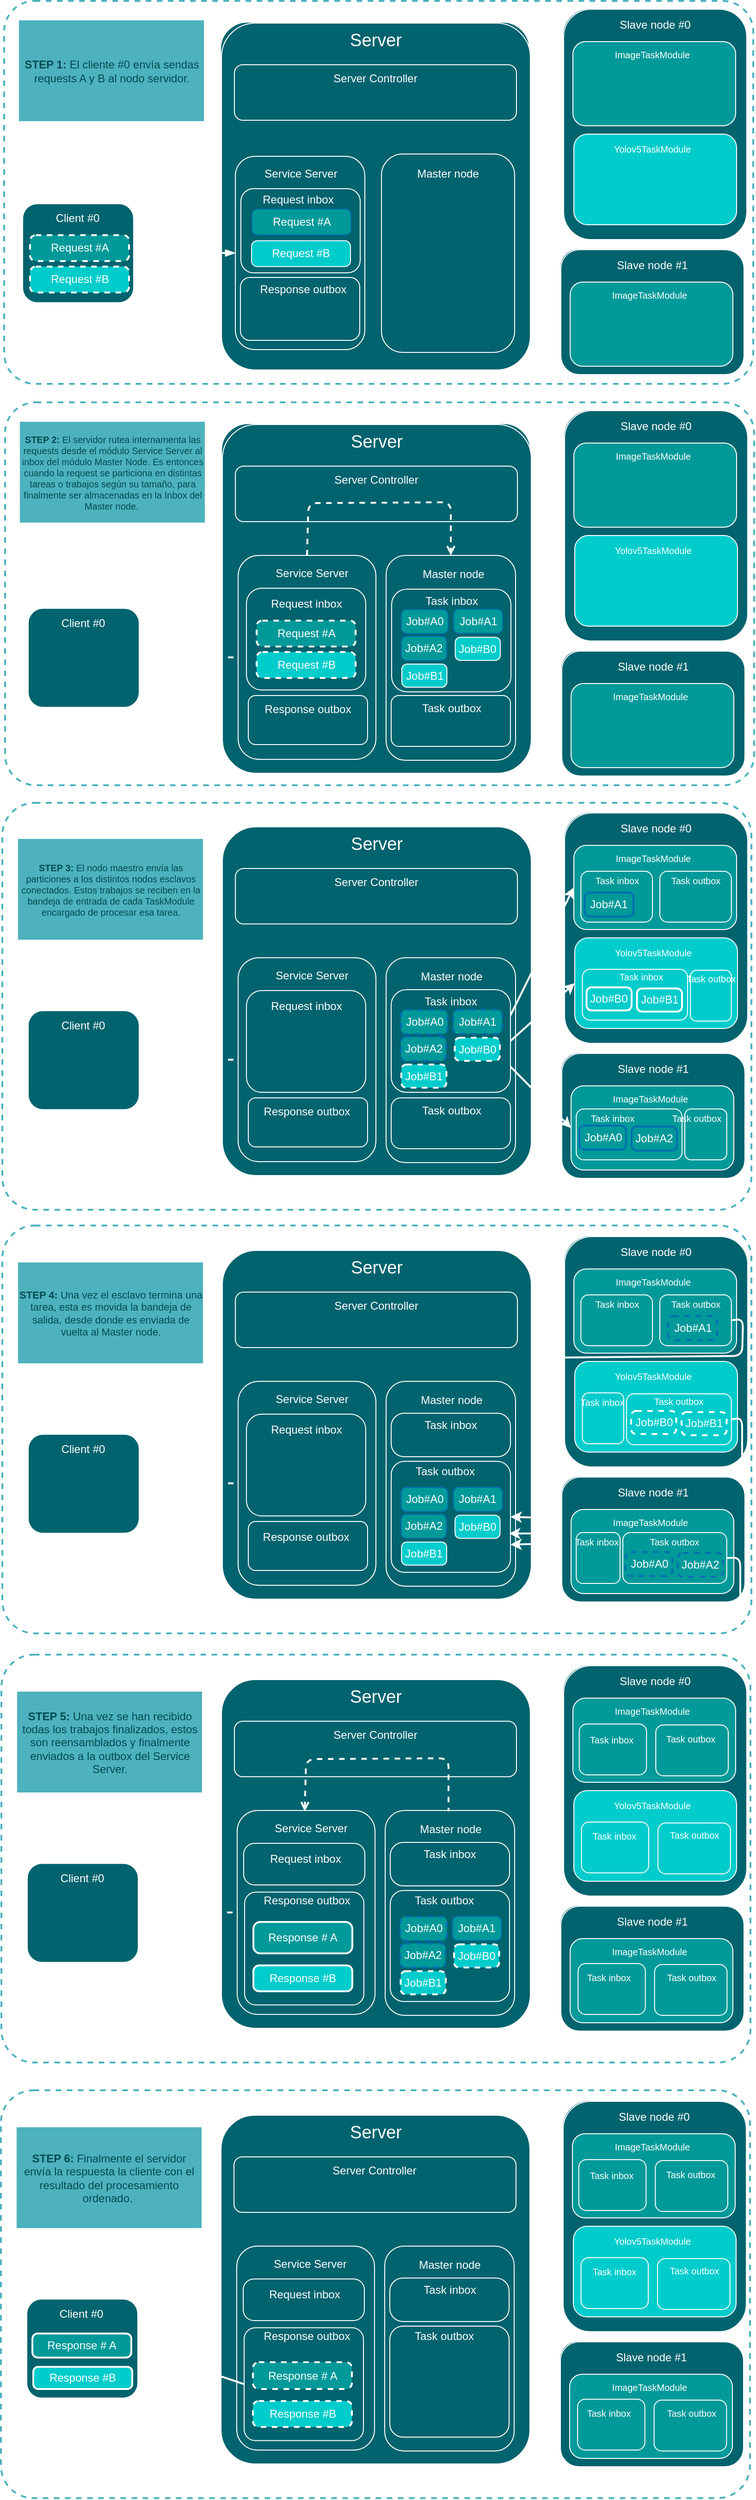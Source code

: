 <mxfile>
    <diagram id="XlPbG62ZfzjRQueGpX2F" name="Diagrama-es">
        <mxGraphModel dx="1177" dy="777" grid="1" gridSize="1" guides="1" tooltips="1" connect="1" arrows="1" fold="1" page="1" pageScale="1" pageWidth="827" pageHeight="1169" background="none" math="0" shadow="0">
            <root>
                <mxCell id="0"/>
                <mxCell id="1" parent="0"/>
                <mxCell id="95" value="" style="rounded=1;whiteSpace=wrap;html=1;dashed=1;fontSize=10;fontColor=#004A52;strokeColor=#4DB2BD;fillColor=none;gradientColor=none;arcSize=8;perimeterSpacing=0;strokeWidth=2;" parent="1" vertex="1">
                    <mxGeometry x="6.5" y="12" width="810" height="414" as="geometry"/>
                </mxCell>
                <mxCell id="22" value="" style="rounded=1;whiteSpace=wrap;html=1;fontColor=#004A52;strokeColor=#FFFFFF;fillColor=#00636E;arcSize=11;" parent="1" vertex="1">
                    <mxGeometry x="240.5" y="35" width="334" height="262" as="geometry"/>
                </mxCell>
                <mxCell id="23" value="&lt;font style=&quot;font-size: 19px&quot;&gt;Server&lt;/font&gt;" style="text;html=1;strokeColor=none;fillColor=none;align=center;verticalAlign=middle;whiteSpace=wrap;rounded=0;fontColor=#FFFFFF;" parent="1" vertex="1">
                    <mxGeometry x="348" y="39" width="119" height="30" as="geometry"/>
                </mxCell>
                <mxCell id="40" style="edgeStyle=none;html=1;exitX=0.75;exitY=0;exitDx=0;exitDy=0;entryX=0.301;entryY=1.008;entryDx=0;entryDy=0;entryPerimeter=0;fontSize=19;fontColor=#FFFFFF;endArrow=blockThin;endFill=1;strokeWidth=2;" parent="1" source="24" target="29" edge="1">
                    <mxGeometry relative="1" as="geometry"/>
                </mxCell>
                <mxCell id="24" value="" style="rounded=1;whiteSpace=wrap;html=1;fontColor=#004A52;strokeColor=#FFFFFF;fillColor=#00636E;" parent="1" vertex="1">
                    <mxGeometry x="255.5" y="179" width="120" height="107" as="geometry"/>
                </mxCell>
                <mxCell id="28" value="Service Server" style="text;html=1;strokeColor=none;fillColor=none;align=center;verticalAlign=middle;whiteSpace=wrap;rounded=0;fontColor=#FFFFFF;" parent="1" vertex="1">
                    <mxGeometry x="269.5" y="183" width="93" height="30" as="geometry"/>
                </mxCell>
                <mxCell id="42" style="edgeStyle=none;html=1;exitX=0.105;exitY=0.994;exitDx=0;exitDy=0;entryX=0.25;entryY=0;entryDx=0;entryDy=0;fontSize=19;fontColor=#FFFFFF;endArrow=none;endFill=0;strokeWidth=2;exitPerimeter=0;" parent="1" source="29" target="24" edge="1">
                    <mxGeometry relative="1" as="geometry"/>
                </mxCell>
                <mxCell id="43" style="edgeStyle=none;html=1;exitX=0.701;exitY=1.008;exitDx=0;exitDy=0;entryX=0.25;entryY=0;entryDx=0;entryDy=0;fontSize=19;fontColor=#FFFFFF;endArrow=blockThin;endFill=1;strokeWidth=2;exitPerimeter=0;" parent="1" source="29" target="32" edge="1">
                    <mxGeometry relative="1" as="geometry"/>
                </mxCell>
                <mxCell id="29" value="" style="rounded=1;whiteSpace=wrap;html=1;fontSize=19;fontColor=#FFFFFF;strokeColor=#FFFFFF;fillColor=#00636E;" parent="1" vertex="1">
                    <mxGeometry x="254.5" y="80" width="305" height="60" as="geometry"/>
                </mxCell>
                <mxCell id="31" value="Server Controller" style="text;html=1;strokeColor=none;fillColor=none;align=center;verticalAlign=middle;whiteSpace=wrap;rounded=0;fontColor=#FFFFFF;" parent="1" vertex="1">
                    <mxGeometry x="331.5" y="80" width="150" height="30" as="geometry"/>
                </mxCell>
                <mxCell id="44" style="edgeStyle=none;html=1;exitX=0.75;exitY=0;exitDx=0;exitDy=0;entryX=0.896;entryY=0.988;entryDx=0;entryDy=0;entryPerimeter=0;fontSize=19;fontColor=#FFFFFF;endArrow=blockThin;endFill=1;strokeWidth=2;" parent="1" source="32" target="29" edge="1">
                    <mxGeometry relative="1" as="geometry"/>
                </mxCell>
                <mxCell id="32" value="" style="rounded=1;whiteSpace=wrap;html=1;fontColor=#004A52;strokeColor=#FFFFFF;fillColor=#00636E;" parent="1" vertex="1">
                    <mxGeometry x="437.5" y="176.5" width="120" height="107" as="geometry"/>
                </mxCell>
                <mxCell id="33" value="Master node" style="text;html=1;strokeColor=none;fillColor=none;align=center;verticalAlign=middle;whiteSpace=wrap;rounded=0;fontColor=#FFFFFF;" parent="1" vertex="1">
                    <mxGeometry x="461.25" y="183" width="72.5" height="30" as="geometry"/>
                </mxCell>
                <mxCell id="45" value="" style="rounded=1;whiteSpace=wrap;html=1;fontColor=#004A52;strokeColor=#FFFFFF;fillColor=#00636E;" parent="1" vertex="1">
                    <mxGeometry x="610.5" y="20" width="198" height="249" as="geometry"/>
                </mxCell>
                <mxCell id="46" value="Slave node #0" style="text;html=1;strokeColor=none;fillColor=none;align=center;verticalAlign=middle;whiteSpace=wrap;rounded=0;fontColor=#FFFFFF;" parent="1" vertex="1">
                    <mxGeometry x="665.88" y="22" width="87.25" height="30" as="geometry"/>
                </mxCell>
                <mxCell id="49" value="" style="rounded=1;whiteSpace=wrap;html=1;fontSize=19;fontColor=#FFFFFF;strokeColor=#FFFFFF;fillColor=#009999;" parent="1" vertex="1">
                    <mxGeometry x="620.5" y="55" width="176" height="91" as="geometry"/>
                </mxCell>
                <mxCell id="50" value="&lt;font style=&quot;font-size: 10px&quot;&gt;ImageTaskModule&lt;/font&gt;" style="text;html=1;strokeColor=none;fillColor=none;align=center;verticalAlign=middle;whiteSpace=wrap;rounded=0;fontColor=#FFFFFF;" parent="1" vertex="1">
                    <mxGeometry x="670.25" y="54" width="72.5" height="30" as="geometry"/>
                </mxCell>
                <mxCell id="51" value="" style="rounded=1;whiteSpace=wrap;html=1;fontSize=19;fontColor=#FFFFFF;strokeColor=#FFFFFF;fillColor=#00CCCC;" parent="1" vertex="1">
                    <mxGeometry x="621.5" y="155" width="176" height="98" as="geometry"/>
                </mxCell>
                <mxCell id="52" value="&lt;font style=&quot;font-size: 10px&quot;&gt;Yolov5TaskModule&lt;/font&gt;" style="text;html=1;strokeColor=none;fillColor=none;align=center;verticalAlign=middle;whiteSpace=wrap;rounded=0;fontColor=#FFFFFF;" parent="1" vertex="1">
                    <mxGeometry x="670.25" y="156" width="72.5" height="30" as="geometry"/>
                </mxCell>
                <mxCell id="53" value="" style="rounded=1;whiteSpace=wrap;html=1;fontColor=#004A52;strokeColor=#FFFFFF;fillColor=#00636E;" parent="1" vertex="1">
                    <mxGeometry x="607.5" y="280" width="198" height="135" as="geometry"/>
                </mxCell>
                <mxCell id="54" value="Slave node #0" style="text;html=1;strokeColor=none;fillColor=none;align=center;verticalAlign=middle;whiteSpace=wrap;rounded=0;fontColor=#FFFFFF;" parent="1" vertex="1">
                    <mxGeometry x="662.88" y="282" width="87.25" height="30" as="geometry"/>
                </mxCell>
                <mxCell id="55" value="" style="rounded=1;whiteSpace=wrap;html=1;fontSize=19;fontColor=#FFFFFF;strokeColor=#FFFFFF;fillColor=#009999;" parent="1" vertex="1">
                    <mxGeometry x="617.5" y="315" width="176" height="91" as="geometry"/>
                </mxCell>
                <mxCell id="56" value="&lt;font style=&quot;font-size: 10px&quot;&gt;ImageTaskModule&lt;/font&gt;" style="text;html=1;strokeColor=none;fillColor=none;align=center;verticalAlign=middle;whiteSpace=wrap;rounded=0;fontColor=#FFFFFF;" parent="1" vertex="1">
                    <mxGeometry x="667.25" y="314" width="72.5" height="30" as="geometry"/>
                </mxCell>
                <mxCell id="64" value="" style="rounded=1;whiteSpace=wrap;html=1;fontColor=#004A52;strokeColor=#FFFFFF;fillColor=#00636E;" parent="1" vertex="1">
                    <mxGeometry x="26.5" y="231.25" width="120" height="107" as="geometry"/>
                </mxCell>
                <mxCell id="65" value="Request #A" style="rounded=1;whiteSpace=wrap;html=1;fontColor=#ffffff;fillColor=#009999;strokeColor=#FFFFFF;arcSize=22;dashed=1;strokeWidth=2;gradientColor=none;gradientDirection=east;shadow=0;glass=0;sketch=0;" parent="1" vertex="1">
                    <mxGeometry x="34.5" y="265.25" width="107" height="28" as="geometry"/>
                </mxCell>
                <mxCell id="66" value="Request #B" style="rounded=1;whiteSpace=wrap;html=1;fontColor=#ffffff;fillColor=#00CCCC;strokeColor=#FFFFFF;arcSize=22;dashed=1;strokeWidth=2;sketch=0;" parent="1" vertex="1">
                    <mxGeometry x="34.5" y="299.25" width="107" height="28" as="geometry"/>
                </mxCell>
                <mxCell id="67" value="Client #0" style="text;html=1;strokeColor=none;fillColor=none;align=center;verticalAlign=middle;whiteSpace=wrap;rounded=0;fontColor=#FFFFFF;" parent="1" vertex="1">
                    <mxGeometry x="55.5" y="232.25" width="60" height="30" as="geometry"/>
                </mxCell>
                <mxCell id="68" value="" style="rounded=1;whiteSpace=wrap;html=1;fontColor=#004A52;strokeColor=#FFFFFF;fillColor=#00636E;arcSize=11;" parent="1" vertex="1">
                    <mxGeometry x="241.5" y="36" width="334" height="375" as="geometry"/>
                </mxCell>
                <mxCell id="69" value="&lt;font style=&quot;font-size: 19px&quot;&gt;Server&lt;/font&gt;" style="text;html=1;strokeColor=none;fillColor=none;align=center;verticalAlign=middle;whiteSpace=wrap;rounded=0;fontColor=#FFFFFF;" parent="1" vertex="1">
                    <mxGeometry x="349" y="40" width="119" height="30" as="geometry"/>
                </mxCell>
                <mxCell id="71" value="" style="rounded=1;whiteSpace=wrap;html=1;fontColor=#004A52;strokeColor=#FFFFFF;fillColor=#00636E;" parent="1" vertex="1">
                    <mxGeometry x="256.5" y="180" width="140" height="209" as="geometry"/>
                </mxCell>
                <mxCell id="74" value="Service Server" style="text;html=1;strokeColor=none;fillColor=none;align=center;verticalAlign=middle;whiteSpace=wrap;rounded=0;fontColor=#FFFFFF;" parent="1" vertex="1">
                    <mxGeometry x="280.5" y="184" width="93" height="30" as="geometry"/>
                </mxCell>
                <mxCell id="77" value="" style="rounded=1;whiteSpace=wrap;html=1;fontSize=19;fontColor=#FFFFFF;strokeColor=#FFFFFF;fillColor=#00636E;" parent="1" vertex="1">
                    <mxGeometry x="255.5" y="81" width="305" height="60" as="geometry"/>
                </mxCell>
                <mxCell id="78" value="Server Controller" style="text;html=1;strokeColor=none;fillColor=none;align=center;verticalAlign=middle;whiteSpace=wrap;rounded=0;fontColor=#FFFFFF;" parent="1" vertex="1">
                    <mxGeometry x="332.5" y="81" width="150" height="30" as="geometry"/>
                </mxCell>
                <mxCell id="82" value="" style="rounded=1;whiteSpace=wrap;html=1;fontColor=#004A52;strokeColor=#FFFFFF;fillColor=#00636E;arcSize=16;" parent="1" vertex="1">
                    <mxGeometry x="414.5" y="177.5" width="144" height="214.5" as="geometry"/>
                </mxCell>
                <mxCell id="83" value="Master node" style="text;html=1;strokeColor=none;fillColor=none;align=center;verticalAlign=middle;whiteSpace=wrap;rounded=0;fontColor=#FFFFFF;" parent="1" vertex="1">
                    <mxGeometry x="449.5" y="184" width="72.5" height="30" as="geometry"/>
                </mxCell>
                <mxCell id="84" value="" style="rounded=1;whiteSpace=wrap;html=1;fontColor=#004A52;strokeColor=#FFFFFF;fillColor=#00636E;" parent="1" vertex="1">
                    <mxGeometry x="611.5" y="21" width="198" height="249" as="geometry"/>
                </mxCell>
                <mxCell id="85" value="Slave node #0" style="text;html=1;strokeColor=none;fillColor=none;align=center;verticalAlign=middle;whiteSpace=wrap;rounded=0;fontColor=#FFFFFF;" parent="1" vertex="1">
                    <mxGeometry x="666.88" y="23" width="87.25" height="30" as="geometry"/>
                </mxCell>
                <mxCell id="86" value="" style="rounded=1;whiteSpace=wrap;html=1;fontSize=19;fontColor=#FFFFFF;strokeColor=#FFFFFF;fillColor=#009999;" parent="1" vertex="1">
                    <mxGeometry x="621.5" y="56" width="176" height="91" as="geometry"/>
                </mxCell>
                <mxCell id="87" value="&lt;font style=&quot;font-size: 10px&quot;&gt;ImageTaskModule&lt;/font&gt;" style="text;html=1;strokeColor=none;fillColor=none;align=center;verticalAlign=middle;whiteSpace=wrap;rounded=0;fontColor=#FFFFFF;" parent="1" vertex="1">
                    <mxGeometry x="671.25" y="55" width="72.5" height="30" as="geometry"/>
                </mxCell>
                <mxCell id="88" value="" style="rounded=1;whiteSpace=wrap;html=1;fontSize=19;fontColor=#FFFFFF;strokeColor=#FFFFFF;fillColor=#00CCCC;" parent="1" vertex="1">
                    <mxGeometry x="622.5" y="156" width="176" height="98" as="geometry"/>
                </mxCell>
                <mxCell id="89" value="&lt;font style=&quot;font-size: 10px&quot;&gt;Yolov5TaskModule&lt;/font&gt;" style="text;html=1;strokeColor=none;fillColor=none;align=center;verticalAlign=middle;whiteSpace=wrap;rounded=0;fontColor=#FFFFFF;" parent="1" vertex="1">
                    <mxGeometry x="671.25" y="157" width="72.5" height="30" as="geometry"/>
                </mxCell>
                <mxCell id="90" value="" style="rounded=1;whiteSpace=wrap;html=1;fontColor=#004A52;strokeColor=#FFFFFF;fillColor=#00636E;" parent="1" vertex="1">
                    <mxGeometry x="608.5" y="281" width="198" height="135" as="geometry"/>
                </mxCell>
                <mxCell id="91" value="Slave node #1" style="text;html=1;strokeColor=none;fillColor=none;align=center;verticalAlign=middle;whiteSpace=wrap;rounded=0;fontColor=#FFFFFF;" parent="1" vertex="1">
                    <mxGeometry x="663.88" y="283" width="87.25" height="30" as="geometry"/>
                </mxCell>
                <mxCell id="92" value="" style="rounded=1;whiteSpace=wrap;html=1;fontSize=19;fontColor=#FFFFFF;strokeColor=#FFFFFF;fillColor=#009999;" parent="1" vertex="1">
                    <mxGeometry x="618.5" y="316" width="176" height="91" as="geometry"/>
                </mxCell>
                <mxCell id="93" value="&lt;font style=&quot;font-size: 10px&quot;&gt;ImageTaskModule&lt;/font&gt;" style="text;html=1;strokeColor=none;fillColor=none;align=center;verticalAlign=middle;whiteSpace=wrap;rounded=0;fontColor=#FFFFFF;" parent="1" vertex="1">
                    <mxGeometry x="668.25" y="315" width="72.5" height="30" as="geometry"/>
                </mxCell>
                <mxCell id="94" value="&lt;font color=&quot;#004a52&quot; style=&quot;font-size: 12px&quot;&gt;&lt;b&gt;STEP 1: &lt;/b&gt;El cliente #0 envía sendas requests A y B al nodo servidor.&lt;/font&gt;" style="text;html=1;strokeColor=none;fillColor=#4DB2BD;align=center;verticalAlign=middle;whiteSpace=wrap;rounded=0;fontSize=10;fontColor=#FFFFFF;gradientColor=none;" parent="1" vertex="1">
                    <mxGeometry x="22.5" y="33" width="200" height="109" as="geometry"/>
                </mxCell>
                <mxCell id="96" value="" style="rounded=1;whiteSpace=wrap;html=1;dashed=1;fontSize=10;fontColor=#004A52;strokeColor=#4DB2BD;fillColor=none;gradientColor=none;arcSize=8;perimeterSpacing=0;strokeWidth=2;" parent="1" vertex="1">
                    <mxGeometry x="7.5" y="446" width="810" height="414" as="geometry"/>
                </mxCell>
                <mxCell id="100" value="" style="rounded=1;whiteSpace=wrap;html=1;fontColor=#004A52;strokeColor=#FFFFFF;fillColor=#00636E;arcSize=11;" parent="1" vertex="1">
                    <mxGeometry x="241.5" y="469" width="334" height="262" as="geometry"/>
                </mxCell>
                <mxCell id="101" value="&lt;font style=&quot;font-size: 19px&quot;&gt;Server&lt;/font&gt;" style="text;html=1;strokeColor=none;fillColor=none;align=center;verticalAlign=middle;whiteSpace=wrap;rounded=0;fontColor=#FFFFFF;" parent="1" vertex="1">
                    <mxGeometry x="349" y="473" width="119" height="30" as="geometry"/>
                </mxCell>
                <mxCell id="102" style="edgeStyle=none;html=1;exitX=0.75;exitY=0;exitDx=0;exitDy=0;entryX=0.301;entryY=1.008;entryDx=0;entryDy=0;entryPerimeter=0;fontSize=19;fontColor=#FFFFFF;endArrow=blockThin;endFill=1;strokeWidth=2;" parent="1" source="103" target="109" edge="1">
                    <mxGeometry relative="1" as="geometry"/>
                </mxCell>
                <mxCell id="103" value="" style="rounded=1;whiteSpace=wrap;html=1;fontColor=#004A52;strokeColor=#FFFFFF;fillColor=#00636E;" parent="1" vertex="1">
                    <mxGeometry x="256.5" y="613" width="120" height="107" as="geometry"/>
                </mxCell>
                <mxCell id="106" value="Service Server" style="text;html=1;strokeColor=none;fillColor=none;align=center;verticalAlign=middle;whiteSpace=wrap;rounded=0;fontColor=#FFFFFF;" parent="1" vertex="1">
                    <mxGeometry x="270.5" y="617" width="93" height="30" as="geometry"/>
                </mxCell>
                <mxCell id="107" style="edgeStyle=none;html=1;exitX=0.105;exitY=0.994;exitDx=0;exitDy=0;entryX=0.25;entryY=0;entryDx=0;entryDy=0;fontSize=19;fontColor=#FFFFFF;endArrow=none;endFill=0;strokeWidth=2;exitPerimeter=0;" parent="1" source="109" target="103" edge="1">
                    <mxGeometry relative="1" as="geometry"/>
                </mxCell>
                <mxCell id="108" style="edgeStyle=none;html=1;exitX=0.701;exitY=1.008;exitDx=0;exitDy=0;entryX=0.25;entryY=0;entryDx=0;entryDy=0;fontSize=19;fontColor=#FFFFFF;endArrow=blockThin;endFill=1;strokeWidth=2;exitPerimeter=0;" parent="1" source="109" target="114" edge="1">
                    <mxGeometry relative="1" as="geometry"/>
                </mxCell>
                <mxCell id="109" value="" style="rounded=1;whiteSpace=wrap;html=1;fontSize=19;fontColor=#FFFFFF;strokeColor=#FFFFFF;fillColor=#00636E;" parent="1" vertex="1">
                    <mxGeometry x="255.5" y="514" width="305" height="60" as="geometry"/>
                </mxCell>
                <mxCell id="110" value="Server Controller" style="text;html=1;strokeColor=none;fillColor=none;align=center;verticalAlign=middle;whiteSpace=wrap;rounded=0;fontColor=#FFFFFF;" parent="1" vertex="1">
                    <mxGeometry x="332.5" y="514" width="150" height="30" as="geometry"/>
                </mxCell>
                <mxCell id="111" style="edgeStyle=none;html=1;exitX=0.75;exitY=0;exitDx=0;exitDy=0;entryX=0.896;entryY=0.988;entryDx=0;entryDy=0;entryPerimeter=0;fontSize=19;fontColor=#FFFFFF;endArrow=blockThin;endFill=1;strokeWidth=2;" parent="1" source="114" target="109" edge="1">
                    <mxGeometry relative="1" as="geometry"/>
                </mxCell>
                <mxCell id="114" value="" style="rounded=1;whiteSpace=wrap;html=1;fontColor=#004A52;strokeColor=#FFFFFF;fillColor=#00636E;" parent="1" vertex="1">
                    <mxGeometry x="438.5" y="610.5" width="120" height="107" as="geometry"/>
                </mxCell>
                <mxCell id="115" value="Master node" style="text;html=1;strokeColor=none;fillColor=none;align=center;verticalAlign=middle;whiteSpace=wrap;rounded=0;fontColor=#FFFFFF;" parent="1" vertex="1">
                    <mxGeometry x="462.25" y="617" width="72.5" height="30" as="geometry"/>
                </mxCell>
                <mxCell id="116" value="" style="rounded=1;whiteSpace=wrap;html=1;fontColor=#004A52;strokeColor=#FFFFFF;fillColor=#00636E;" parent="1" vertex="1">
                    <mxGeometry x="611.5" y="454" width="198" height="249" as="geometry"/>
                </mxCell>
                <mxCell id="117" value="Slave node #0" style="text;html=1;strokeColor=none;fillColor=none;align=center;verticalAlign=middle;whiteSpace=wrap;rounded=0;fontColor=#FFFFFF;" parent="1" vertex="1">
                    <mxGeometry x="666.88" y="456" width="87.25" height="30" as="geometry"/>
                </mxCell>
                <mxCell id="118" value="" style="rounded=1;whiteSpace=wrap;html=1;fontSize=19;fontColor=#FFFFFF;strokeColor=#FFFFFF;fillColor=#009999;" parent="1" vertex="1">
                    <mxGeometry x="621.5" y="489" width="176" height="91" as="geometry"/>
                </mxCell>
                <mxCell id="119" value="&lt;font style=&quot;font-size: 10px&quot;&gt;ImageTaskModule&lt;/font&gt;" style="text;html=1;strokeColor=none;fillColor=none;align=center;verticalAlign=middle;whiteSpace=wrap;rounded=0;fontColor=#FFFFFF;" parent="1" vertex="1">
                    <mxGeometry x="671.25" y="488" width="72.5" height="30" as="geometry"/>
                </mxCell>
                <mxCell id="120" value="" style="rounded=1;whiteSpace=wrap;html=1;fontSize=19;fontColor=#FFFFFF;strokeColor=#FFFFFF;fillColor=#00CCCC;" parent="1" vertex="1">
                    <mxGeometry x="622.5" y="589" width="176" height="98" as="geometry"/>
                </mxCell>
                <mxCell id="121" value="&lt;font style=&quot;font-size: 10px&quot;&gt;Yolov5TaskModule&lt;/font&gt;" style="text;html=1;strokeColor=none;fillColor=none;align=center;verticalAlign=middle;whiteSpace=wrap;rounded=0;fontColor=#FFFFFF;" parent="1" vertex="1">
                    <mxGeometry x="671.25" y="590" width="72.5" height="30" as="geometry"/>
                </mxCell>
                <mxCell id="122" value="" style="rounded=1;whiteSpace=wrap;html=1;fontColor=#004A52;strokeColor=#FFFFFF;fillColor=#00636E;" parent="1" vertex="1">
                    <mxGeometry x="608.5" y="714" width="198" height="135" as="geometry"/>
                </mxCell>
                <mxCell id="123" value="Slave node #0" style="text;html=1;strokeColor=none;fillColor=none;align=center;verticalAlign=middle;whiteSpace=wrap;rounded=0;fontColor=#FFFFFF;" parent="1" vertex="1">
                    <mxGeometry x="663.88" y="716" width="87.25" height="30" as="geometry"/>
                </mxCell>
                <mxCell id="124" value="" style="rounded=1;whiteSpace=wrap;html=1;fontSize=19;fontColor=#FFFFFF;strokeColor=#FFFFFF;fillColor=#009999;" parent="1" vertex="1">
                    <mxGeometry x="618.5" y="749" width="176" height="91" as="geometry"/>
                </mxCell>
                <mxCell id="125" value="&lt;font style=&quot;font-size: 10px&quot;&gt;ImageTaskModule&lt;/font&gt;" style="text;html=1;strokeColor=none;fillColor=none;align=center;verticalAlign=middle;whiteSpace=wrap;rounded=0;fontColor=#FFFFFF;" parent="1" vertex="1">
                    <mxGeometry x="668.25" y="748" width="72.5" height="30" as="geometry"/>
                </mxCell>
                <mxCell id="130" value="" style="rounded=1;whiteSpace=wrap;html=1;fontColor=#004A52;strokeColor=#FFFFFF;fillColor=#00636E;arcSize=11;" parent="1" vertex="1">
                    <mxGeometry x="242.5" y="470" width="334" height="377" as="geometry"/>
                </mxCell>
                <mxCell id="131" value="&lt;font style=&quot;font-size: 19px&quot;&gt;Server&lt;/font&gt;" style="text;html=1;strokeColor=none;fillColor=none;align=center;verticalAlign=middle;whiteSpace=wrap;rounded=0;fontColor=#FFFFFF;" parent="1" vertex="1">
                    <mxGeometry x="350" y="474" width="119" height="30" as="geometry"/>
                </mxCell>
                <mxCell id="139" value="" style="rounded=1;whiteSpace=wrap;html=1;fontSize=19;fontColor=#FFFFFF;strokeColor=#FFFFFF;fillColor=#00636E;" parent="1" vertex="1">
                    <mxGeometry x="256.5" y="515" width="305" height="60" as="geometry"/>
                </mxCell>
                <mxCell id="140" value="Server Controller" style="text;html=1;strokeColor=none;fillColor=none;align=center;verticalAlign=middle;whiteSpace=wrap;rounded=0;fontColor=#FFFFFF;" parent="1" vertex="1">
                    <mxGeometry x="333.5" y="515" width="150" height="30" as="geometry"/>
                </mxCell>
                <mxCell id="144" value="" style="rounded=1;whiteSpace=wrap;html=1;fontColor=#004A52;strokeColor=#FFFFFF;fillColor=#00636E;" parent="1" vertex="1">
                    <mxGeometry x="419.5" y="611.5" width="140" height="221.5" as="geometry"/>
                </mxCell>
                <mxCell id="145" value="Master node" style="text;html=1;strokeColor=none;fillColor=none;align=center;verticalAlign=middle;whiteSpace=wrap;rounded=0;fontColor=#FFFFFF;" parent="1" vertex="1">
                    <mxGeometry x="455.5" y="617" width="72.5" height="30" as="geometry"/>
                </mxCell>
                <mxCell id="146" value="" style="rounded=1;whiteSpace=wrap;html=1;fontColor=#004A52;strokeColor=#FFFFFF;fillColor=#00636E;" parent="1" vertex="1">
                    <mxGeometry x="612.5" y="455" width="198" height="249" as="geometry"/>
                </mxCell>
                <mxCell id="147" value="Slave node #0" style="text;html=1;strokeColor=none;fillColor=none;align=center;verticalAlign=middle;whiteSpace=wrap;rounded=0;fontColor=#FFFFFF;" parent="1" vertex="1">
                    <mxGeometry x="667.88" y="457" width="87.25" height="30" as="geometry"/>
                </mxCell>
                <mxCell id="148" value="" style="rounded=1;whiteSpace=wrap;html=1;fontSize=19;fontColor=#FFFFFF;strokeColor=#FFFFFF;fillColor=#009999;" parent="1" vertex="1">
                    <mxGeometry x="622.5" y="490" width="176" height="91" as="geometry"/>
                </mxCell>
                <mxCell id="149" value="&lt;font style=&quot;font-size: 10px&quot;&gt;ImageTaskModule&lt;/font&gt;" style="text;html=1;strokeColor=none;fillColor=none;align=center;verticalAlign=middle;whiteSpace=wrap;rounded=0;fontColor=#FFFFFF;" parent="1" vertex="1">
                    <mxGeometry x="672.25" y="489" width="72.5" height="30" as="geometry"/>
                </mxCell>
                <mxCell id="150" value="" style="rounded=1;whiteSpace=wrap;html=1;fontSize=19;fontColor=#FFFFFF;strokeColor=#FFFFFF;fillColor=#00CCCC;" parent="1" vertex="1">
                    <mxGeometry x="623.5" y="590" width="176" height="98" as="geometry"/>
                </mxCell>
                <mxCell id="151" value="&lt;font style=&quot;font-size: 10px&quot;&gt;Yolov5TaskModule&lt;/font&gt;" style="text;html=1;strokeColor=none;fillColor=none;align=center;verticalAlign=middle;whiteSpace=wrap;rounded=0;fontColor=#FFFFFF;" parent="1" vertex="1">
                    <mxGeometry x="672.25" y="591" width="72.5" height="30" as="geometry"/>
                </mxCell>
                <mxCell id="152" value="" style="rounded=1;whiteSpace=wrap;html=1;fontColor=#004A52;strokeColor=#FFFFFF;fillColor=#00636E;" parent="1" vertex="1">
                    <mxGeometry x="609.5" y="715" width="198" height="135" as="geometry"/>
                </mxCell>
                <mxCell id="153" value="Slave node #1" style="text;html=1;strokeColor=none;fillColor=none;align=center;verticalAlign=middle;whiteSpace=wrap;rounded=0;fontColor=#FFFFFF;" parent="1" vertex="1">
                    <mxGeometry x="664.88" y="717" width="87.25" height="30" as="geometry"/>
                </mxCell>
                <mxCell id="154" value="" style="rounded=1;whiteSpace=wrap;html=1;fontSize=19;fontColor=#FFFFFF;strokeColor=#FFFFFF;fillColor=#009999;" parent="1" vertex="1">
                    <mxGeometry x="619.5" y="750" width="176" height="91" as="geometry"/>
                </mxCell>
                <mxCell id="155" value="&lt;font style=&quot;font-size: 10px&quot;&gt;ImageTaskModule&lt;/font&gt;" style="text;html=1;strokeColor=none;fillColor=none;align=center;verticalAlign=middle;whiteSpace=wrap;rounded=0;fontColor=#FFFFFF;" parent="1" vertex="1">
                    <mxGeometry x="669.25" y="749" width="72.5" height="30" as="geometry"/>
                </mxCell>
                <mxCell id="156" value="&lt;font color=&quot;#004a52&quot; size=&quot;1&quot;&gt;&lt;b&gt;STEP 2: &lt;/b&gt;El servidor rutea internamenta las requests desde el módulo Service Server al inbox del módulo Master Node. Es entonces cuando la request se particiona en distintas tareas o trabajos según su tamaño, para finalmente ser almacenadas en la Inbox del Master node.&amp;nbsp;&lt;/font&gt;" style="text;html=1;strokeColor=none;fillColor=#4DB2BD;align=center;verticalAlign=middle;whiteSpace=wrap;rounded=0;fontSize=10;fontColor=#FFFFFF;gradientColor=none;" parent="1" vertex="1">
                    <mxGeometry x="23.5" y="467" width="200" height="109" as="geometry"/>
                </mxCell>
                <mxCell id="159" value="" style="rounded=1;whiteSpace=wrap;html=1;fontColor=#004A52;strokeColor=#FFFFFF;fillColor=#00636E;" parent="1" vertex="1">
                    <mxGeometry x="262.5" y="215" width="129" height="91" as="geometry"/>
                </mxCell>
                <mxCell id="160" value="Request inbox" style="text;html=1;strokeColor=none;fillColor=none;align=center;verticalAlign=middle;whiteSpace=wrap;rounded=0;fontColor=#FFFFFF;" parent="1" vertex="1">
                    <mxGeometry x="277.5" y="212" width="93" height="30" as="geometry"/>
                </mxCell>
                <mxCell id="161" value="" style="rounded=1;whiteSpace=wrap;html=1;fontColor=#004A52;strokeColor=#FFFFFF;fillColor=#00636E;" parent="1" vertex="1">
                    <mxGeometry x="262" y="311" width="129" height="68" as="geometry"/>
                </mxCell>
                <mxCell id="162" value="Response outbox" style="text;html=1;strokeColor=none;fillColor=none;align=center;verticalAlign=middle;whiteSpace=wrap;rounded=0;fontColor=#FFFFFF;" parent="1" vertex="1">
                    <mxGeometry x="277.5" y="309" width="104" height="30" as="geometry"/>
                </mxCell>
                <mxCell id="163" style="edgeStyle=none;html=1;exitX=1;exitY=0.5;exitDx=0;exitDy=0;entryX=0;entryY=0.5;entryDx=0;entryDy=0;fontSize=10;fontColor=#004A52;endArrow=blockThin;endFill=1;strokeWidth=2;strokeColor=#FFFFFF;" parent="1" source="64" target="71" edge="1">
                    <mxGeometry relative="1" as="geometry"/>
                </mxCell>
                <mxCell id="166" value="" style="rounded=1;whiteSpace=wrap;html=1;fontColor=#004A52;strokeColor=#FFFFFF;fillColor=#00636E;" parent="1" vertex="1">
                    <mxGeometry x="259.5" y="611.5" width="149" height="220.5" as="geometry"/>
                </mxCell>
                <mxCell id="167" value="Service Server" style="text;html=1;strokeColor=none;fillColor=none;align=center;verticalAlign=middle;whiteSpace=wrap;rounded=0;fontColor=#FFFFFF;" parent="1" vertex="1">
                    <mxGeometry x="292.5" y="615.5" width="93" height="30" as="geometry"/>
                </mxCell>
                <mxCell id="168" value="" style="rounded=1;whiteSpace=wrap;html=1;fontColor=#004A52;strokeColor=#FFFFFF;fillColor=#00636E;" parent="1" vertex="1">
                    <mxGeometry x="268.5" y="647" width="129" height="110" as="geometry"/>
                </mxCell>
                <mxCell id="187" style="edgeStyle=none;html=1;exitX=0.5;exitY=0;exitDx=0;exitDy=0;entryX=0.5;entryY=0;entryDx=0;entryDy=0;fontSize=10;fontColor=#004A52;endArrow=open;endFill=0;strokeWidth=2;dashed=1;strokeColor=#FFFFFF;" parent="1" source="166" target="144" edge="1">
                    <mxGeometry relative="1" as="geometry">
                        <Array as="points">
                            <mxPoint x="335.5" y="555"/>
                            <mxPoint x="489.5" y="554"/>
                        </Array>
                    </mxGeometry>
                </mxCell>
                <mxCell id="169" value="Request inbox" style="text;html=1;strokeColor=none;fillColor=none;align=center;verticalAlign=middle;whiteSpace=wrap;rounded=0;fontColor=#FFFFFF;" parent="1" vertex="1">
                    <mxGeometry x="286.5" y="649" width="93" height="30" as="geometry"/>
                </mxCell>
                <mxCell id="170" value="" style="rounded=1;whiteSpace=wrap;html=1;fontColor=#004A52;strokeColor=#FFFFFF;fillColor=#00636E;" parent="1" vertex="1">
                    <mxGeometry x="270.5" y="763" width="129" height="53" as="geometry"/>
                </mxCell>
                <mxCell id="188" style="edgeStyle=none;html=1;exitX=1;exitY=0.5;exitDx=0;exitDy=0;entryX=0;entryY=0.5;entryDx=0;entryDy=0;dashed=1;fontSize=10;fontColor=#004A52;endArrow=none;endFill=0;strokeWidth=2;strokeColor=#FFFFFF;" parent="1" source="171" target="166" edge="1">
                    <mxGeometry relative="1" as="geometry"/>
                </mxCell>
                <mxCell id="171" value="" style="rounded=1;whiteSpace=wrap;html=1;fontColor=#004A52;strokeColor=#FFFFFF;fillColor=#00636E;" parent="1" vertex="1">
                    <mxGeometry x="32.5" y="668.75" width="120" height="107" as="geometry"/>
                </mxCell>
                <mxCell id="174" value="Client #0" style="text;html=1;strokeColor=none;fillColor=none;align=center;verticalAlign=middle;whiteSpace=wrap;rounded=0;fontColor=#FFFFFF;" parent="1" vertex="1">
                    <mxGeometry x="61.5" y="669.75" width="60" height="30" as="geometry"/>
                </mxCell>
                <mxCell id="177" value="Request #A" style="rounded=1;whiteSpace=wrap;html=1;fontColor=#ffffff;fillColor=#009999;strokeColor=#006EAF;arcSize=22;" parent="1" vertex="1">
                    <mxGeometry x="274.5" y="237" width="107" height="28" as="geometry"/>
                </mxCell>
                <mxCell id="178" value="Request #B" style="rounded=1;whiteSpace=wrap;html=1;fontColor=#ffffff;fillColor=#00CCCC;strokeColor=#FFFFFF;arcSize=22;" parent="1" vertex="1">
                    <mxGeometry x="274" y="271.25" width="107" height="28" as="geometry"/>
                </mxCell>
                <mxCell id="179" value="" style="rounded=1;whiteSpace=wrap;html=1;fontColor=#004A52;strokeColor=#FFFFFF;fillColor=#00636E;" parent="1" vertex="1">
                    <mxGeometry x="425.5" y="648" width="129" height="111" as="geometry"/>
                </mxCell>
                <mxCell id="180" value="" style="rounded=1;whiteSpace=wrap;html=1;fontColor=#004A52;strokeColor=#FFFFFF;fillColor=#00636E;" parent="1" vertex="1">
                    <mxGeometry x="425" y="763" width="129" height="55" as="geometry"/>
                </mxCell>
                <mxCell id="181" value="Task outbox" style="text;html=1;strokeColor=none;fillColor=none;align=center;verticalAlign=middle;whiteSpace=wrap;rounded=0;fontColor=#FFFFFF;" parent="1" vertex="1">
                    <mxGeometry x="443.5" y="762" width="93" height="30" as="geometry"/>
                </mxCell>
                <mxCell id="182" value="Task inbox" style="text;html=1;strokeColor=none;fillColor=none;align=center;verticalAlign=middle;whiteSpace=wrap;rounded=0;fontColor=#FFFFFF;" parent="1" vertex="1">
                    <mxGeometry x="443.5" y="645.5" width="93" height="30" as="geometry"/>
                </mxCell>
                <mxCell id="183" value="Job#B0" style="rounded=1;whiteSpace=wrap;html=1;fontColor=#ffffff;fillColor=#00CCCC;strokeColor=#FFFFFF;arcSize=22;" parent="1" vertex="1">
                    <mxGeometry x="494.25" y="700" width="48.75" height="25" as="geometry"/>
                </mxCell>
                <mxCell id="184" value="Job#A0" style="rounded=1;whiteSpace=wrap;html=1;fontColor=#ffffff;fillColor=#009999;strokeColor=#006EAF;arcSize=22;" parent="1" vertex="1">
                    <mxGeometry x="436" y="670" width="50.5" height="26" as="geometry"/>
                </mxCell>
                <mxCell id="185" value="Request #A" style="rounded=1;whiteSpace=wrap;html=1;fontColor=#ffffff;fillColor=#009999;strokeColor=#FFFFFF;arcSize=22;dashed=1;strokeWidth=2;gradientColor=none;gradientDirection=east;shadow=0;glass=0;sketch=0;" parent="1" vertex="1">
                    <mxGeometry x="279.5" y="682" width="107" height="28" as="geometry"/>
                </mxCell>
                <mxCell id="186" value="Request #B" style="rounded=1;whiteSpace=wrap;html=1;fontColor=#ffffff;fillColor=#00CCCC;strokeColor=#FFFFFF;arcSize=22;dashed=1;strokeWidth=2;sketch=0;" parent="1" vertex="1">
                    <mxGeometry x="279.5" y="716" width="107" height="28" as="geometry"/>
                </mxCell>
                <mxCell id="189" value="" style="rounded=1;whiteSpace=wrap;html=1;dashed=1;fontSize=10;fontColor=#004A52;strokeColor=#4DB2BD;fillColor=none;gradientColor=none;arcSize=8;perimeterSpacing=0;strokeWidth=2;" parent="1" vertex="1">
                    <mxGeometry x="4.5" y="879" width="810" height="440" as="geometry"/>
                </mxCell>
                <mxCell id="191" value="&lt;font style=&quot;font-size: 19px&quot;&gt;Server&lt;/font&gt;" style="text;html=1;strokeColor=none;fillColor=none;align=center;verticalAlign=middle;whiteSpace=wrap;rounded=0;fontColor=#FFFFFF;" parent="1" vertex="1">
                    <mxGeometry x="349" y="908" width="119" height="30" as="geometry"/>
                </mxCell>
                <mxCell id="192" style="edgeStyle=none;html=1;exitX=0.75;exitY=0;exitDx=0;exitDy=0;entryX=0.301;entryY=1.008;entryDx=0;entryDy=0;entryPerimeter=0;fontSize=19;fontColor=#FFFFFF;endArrow=blockThin;endFill=1;strokeWidth=2;" parent="1" source="193" target="197" edge="1">
                    <mxGeometry relative="1" as="geometry"/>
                </mxCell>
                <mxCell id="193" value="" style="rounded=1;whiteSpace=wrap;html=1;fontColor=#004A52;strokeColor=#FFFFFF;fillColor=#00636E;" parent="1" vertex="1">
                    <mxGeometry x="256.5" y="1048" width="120" height="107" as="geometry"/>
                </mxCell>
                <mxCell id="194" value="Service Server" style="text;html=1;strokeColor=none;fillColor=none;align=center;verticalAlign=middle;whiteSpace=wrap;rounded=0;fontColor=#FFFFFF;" parent="1" vertex="1">
                    <mxGeometry x="270.5" y="1052" width="93" height="30" as="geometry"/>
                </mxCell>
                <mxCell id="195" style="edgeStyle=none;html=1;exitX=0.105;exitY=0.994;exitDx=0;exitDy=0;entryX=0.25;entryY=0;entryDx=0;entryDy=0;fontSize=19;fontColor=#FFFFFF;endArrow=none;endFill=0;strokeWidth=2;exitPerimeter=0;" parent="1" source="197" target="193" edge="1">
                    <mxGeometry relative="1" as="geometry"/>
                </mxCell>
                <mxCell id="196" style="edgeStyle=none;html=1;exitX=0.701;exitY=1.008;exitDx=0;exitDy=0;entryX=0.25;entryY=0;entryDx=0;entryDy=0;fontSize=19;fontColor=#FFFFFF;endArrow=blockThin;endFill=1;strokeWidth=2;exitPerimeter=0;" parent="1" source="197" target="200" edge="1">
                    <mxGeometry relative="1" as="geometry"/>
                </mxCell>
                <mxCell id="197" value="" style="rounded=1;whiteSpace=wrap;html=1;fontSize=19;fontColor=#FFFFFF;strokeColor=#FFFFFF;fillColor=#00636E;" parent="1" vertex="1">
                    <mxGeometry x="255.5" y="949" width="305" height="60" as="geometry"/>
                </mxCell>
                <mxCell id="198" value="Server Controller" style="text;html=1;strokeColor=none;fillColor=none;align=center;verticalAlign=middle;whiteSpace=wrap;rounded=0;fontColor=#FFFFFF;" parent="1" vertex="1">
                    <mxGeometry x="332.5" y="949" width="150" height="30" as="geometry"/>
                </mxCell>
                <mxCell id="199" style="edgeStyle=none;html=1;exitX=0.75;exitY=0;exitDx=0;exitDy=0;entryX=0.896;entryY=0.988;entryDx=0;entryDy=0;entryPerimeter=0;fontSize=19;fontColor=#FFFFFF;endArrow=blockThin;endFill=1;strokeWidth=2;" parent="1" source="200" target="197" edge="1">
                    <mxGeometry relative="1" as="geometry"/>
                </mxCell>
                <mxCell id="200" value="" style="rounded=1;whiteSpace=wrap;html=1;fontColor=#004A52;strokeColor=#FFFFFF;fillColor=#00636E;" parent="1" vertex="1">
                    <mxGeometry x="438.5" y="1045.5" width="120" height="107" as="geometry"/>
                </mxCell>
                <mxCell id="201" value="Master node" style="text;html=1;strokeColor=none;fillColor=none;align=center;verticalAlign=middle;whiteSpace=wrap;rounded=0;fontColor=#FFFFFF;" parent="1" vertex="1">
                    <mxGeometry x="462.25" y="1052" width="72.5" height="30" as="geometry"/>
                </mxCell>
                <mxCell id="202" value="" style="rounded=1;whiteSpace=wrap;html=1;fontColor=#004A52;strokeColor=#FFFFFF;fillColor=#00636E;" parent="1" vertex="1">
                    <mxGeometry x="611.5" y="889" width="198" height="249" as="geometry"/>
                </mxCell>
                <mxCell id="203" value="Slave node #0" style="text;html=1;strokeColor=none;fillColor=none;align=center;verticalAlign=middle;whiteSpace=wrap;rounded=0;fontColor=#FFFFFF;" parent="1" vertex="1">
                    <mxGeometry x="666.88" y="891" width="87.25" height="30" as="geometry"/>
                </mxCell>
                <mxCell id="204" value="" style="rounded=1;whiteSpace=wrap;html=1;fontSize=19;fontColor=#FFFFFF;strokeColor=#FFFFFF;fillColor=#009999;" parent="1" vertex="1">
                    <mxGeometry x="621.5" y="924" width="176" height="91" as="geometry"/>
                </mxCell>
                <mxCell id="205" value="&lt;font style=&quot;font-size: 10px&quot;&gt;ImageTaskModule&lt;/font&gt;" style="text;html=1;strokeColor=none;fillColor=none;align=center;verticalAlign=middle;whiteSpace=wrap;rounded=0;fontColor=#FFFFFF;" parent="1" vertex="1">
                    <mxGeometry x="671.25" y="923" width="72.5" height="30" as="geometry"/>
                </mxCell>
                <mxCell id="206" value="" style="rounded=1;whiteSpace=wrap;html=1;fontSize=19;fontColor=#FFFFFF;strokeColor=#FFFFFF;fillColor=#00CCCC;" parent="1" vertex="1">
                    <mxGeometry x="622.5" y="1024" width="176" height="98" as="geometry"/>
                </mxCell>
                <mxCell id="207" value="&lt;font style=&quot;font-size: 10px&quot;&gt;Yolov5TaskModule&lt;/font&gt;" style="text;html=1;strokeColor=none;fillColor=none;align=center;verticalAlign=middle;whiteSpace=wrap;rounded=0;fontColor=#FFFFFF;" parent="1" vertex="1">
                    <mxGeometry x="671.25" y="1025" width="72.5" height="30" as="geometry"/>
                </mxCell>
                <mxCell id="208" value="" style="rounded=1;whiteSpace=wrap;html=1;fontColor=#004A52;strokeColor=#FFFFFF;fillColor=#00636E;" parent="1" vertex="1">
                    <mxGeometry x="608.5" y="1149" width="198" height="135" as="geometry"/>
                </mxCell>
                <mxCell id="209" value="Slave node #0" style="text;html=1;strokeColor=none;fillColor=none;align=center;verticalAlign=middle;whiteSpace=wrap;rounded=0;fontColor=#FFFFFF;" parent="1" vertex="1">
                    <mxGeometry x="663.88" y="1151" width="87.25" height="30" as="geometry"/>
                </mxCell>
                <mxCell id="210" value="" style="rounded=1;whiteSpace=wrap;html=1;fontSize=19;fontColor=#FFFFFF;strokeColor=#FFFFFF;fillColor=#009999;" parent="1" vertex="1">
                    <mxGeometry x="618.5" y="1184" width="176" height="91" as="geometry"/>
                </mxCell>
                <mxCell id="211" value="&lt;font style=&quot;font-size: 10px&quot;&gt;ImageTaskModule&lt;/font&gt;" style="text;html=1;strokeColor=none;fillColor=none;align=center;verticalAlign=middle;whiteSpace=wrap;rounded=0;fontColor=#FFFFFF;" parent="1" vertex="1">
                    <mxGeometry x="668.25" y="1183" width="72.5" height="30" as="geometry"/>
                </mxCell>
                <mxCell id="212" value="" style="rounded=1;whiteSpace=wrap;html=1;fontColor=#004A52;strokeColor=#FFFFFF;fillColor=#00636E;arcSize=11;" parent="1" vertex="1">
                    <mxGeometry x="242.5" y="905" width="334" height="377" as="geometry"/>
                </mxCell>
                <mxCell id="213" value="&lt;font style=&quot;font-size: 19px&quot;&gt;Server&lt;/font&gt;" style="text;html=1;strokeColor=none;fillColor=none;align=center;verticalAlign=middle;whiteSpace=wrap;rounded=0;fontColor=#FFFFFF;" parent="1" vertex="1">
                    <mxGeometry x="350" y="909" width="119" height="30" as="geometry"/>
                </mxCell>
                <mxCell id="214" value="" style="rounded=1;whiteSpace=wrap;html=1;fontSize=19;fontColor=#FFFFFF;strokeColor=#FFFFFF;fillColor=#00636E;" parent="1" vertex="1">
                    <mxGeometry x="256.5" y="950" width="305" height="60" as="geometry"/>
                </mxCell>
                <mxCell id="215" value="Server Controller" style="text;html=1;strokeColor=none;fillColor=none;align=center;verticalAlign=middle;whiteSpace=wrap;rounded=0;fontColor=#FFFFFF;" parent="1" vertex="1">
                    <mxGeometry x="333.5" y="950" width="150" height="30" as="geometry"/>
                </mxCell>
                <mxCell id="216" value="" style="rounded=1;whiteSpace=wrap;html=1;fontColor=#004A52;strokeColor=#FFFFFF;fillColor=#00636E;" parent="1" vertex="1">
                    <mxGeometry x="419.5" y="1046.5" width="140" height="221.5" as="geometry"/>
                </mxCell>
                <mxCell id="217" value="Master node" style="text;html=1;strokeColor=none;fillColor=none;align=center;verticalAlign=middle;whiteSpace=wrap;rounded=0;fontColor=#FFFFFF;" parent="1" vertex="1">
                    <mxGeometry x="453.75" y="1052" width="72.5" height="30" as="geometry"/>
                </mxCell>
                <mxCell id="218" value="" style="rounded=1;whiteSpace=wrap;html=1;fontColor=#004A52;strokeColor=#FFFFFF;fillColor=#00636E;" parent="1" vertex="1">
                    <mxGeometry x="612.5" y="890" width="198" height="249" as="geometry"/>
                </mxCell>
                <mxCell id="219" value="Slave node #0" style="text;html=1;strokeColor=none;fillColor=none;align=center;verticalAlign=middle;whiteSpace=wrap;rounded=0;fontColor=#FFFFFF;" parent="1" vertex="1">
                    <mxGeometry x="667.88" y="892" width="87.25" height="30" as="geometry"/>
                </mxCell>
                <mxCell id="220" value="" style="rounded=1;whiteSpace=wrap;html=1;fontSize=19;fontColor=#FFFFFF;strokeColor=#FFFFFF;fillColor=#009999;" parent="1" vertex="1">
                    <mxGeometry x="622.5" y="925" width="176" height="91" as="geometry"/>
                </mxCell>
                <mxCell id="221" value="&lt;font style=&quot;font-size: 10px&quot;&gt;ImageTaskModule&lt;/font&gt;" style="text;html=1;strokeColor=none;fillColor=none;align=center;verticalAlign=middle;whiteSpace=wrap;rounded=0;fontColor=#FFFFFF;" parent="1" vertex="1">
                    <mxGeometry x="672.25" y="924" width="72.5" height="30" as="geometry"/>
                </mxCell>
                <mxCell id="222" value="" style="rounded=1;whiteSpace=wrap;html=1;fontSize=19;fontColor=#FFFFFF;strokeColor=#FFFFFF;fillColor=#00CCCC;" parent="1" vertex="1">
                    <mxGeometry x="623.5" y="1025" width="176" height="98" as="geometry"/>
                </mxCell>
                <mxCell id="223" value="&lt;font style=&quot;font-size: 10px&quot;&gt;Yolov5TaskModule&lt;/font&gt;" style="text;html=1;strokeColor=none;fillColor=none;align=center;verticalAlign=middle;whiteSpace=wrap;rounded=0;fontColor=#FFFFFF;" parent="1" vertex="1">
                    <mxGeometry x="672.25" y="1026" width="72.5" height="30" as="geometry"/>
                </mxCell>
                <mxCell id="224" value="" style="rounded=1;whiteSpace=wrap;html=1;fontColor=#004A52;strokeColor=#FFFFFF;fillColor=#00636E;" parent="1" vertex="1">
                    <mxGeometry x="609.5" y="1150" width="198" height="135" as="geometry"/>
                </mxCell>
                <mxCell id="225" value="Slave node #1" style="text;html=1;strokeColor=none;fillColor=none;align=center;verticalAlign=middle;whiteSpace=wrap;rounded=0;fontColor=#FFFFFF;" parent="1" vertex="1">
                    <mxGeometry x="664.88" y="1152" width="87.25" height="30" as="geometry"/>
                </mxCell>
                <mxCell id="226" value="" style="rounded=1;whiteSpace=wrap;html=1;fontSize=19;fontColor=#FFFFFF;strokeColor=#FFFFFF;fillColor=#009999;" parent="1" vertex="1">
                    <mxGeometry x="619.5" y="1185" width="176" height="91" as="geometry"/>
                </mxCell>
                <mxCell id="227" value="&lt;font style=&quot;font-size: 10px&quot;&gt;ImageTaskModule&lt;/font&gt;" style="text;html=1;strokeColor=none;fillColor=none;align=center;verticalAlign=middle;whiteSpace=wrap;rounded=0;fontColor=#FFFFFF;" parent="1" vertex="1">
                    <mxGeometry x="669.25" y="1184" width="72.5" height="30" as="geometry"/>
                </mxCell>
                <mxCell id="228" value="&lt;font color=&quot;#004a52&quot; size=&quot;1&quot;&gt;&lt;b&gt;STEP 3: &lt;/b&gt;El nodo maestro envía las particiones a los distintos nodos esclavos conectados. Estos trabajos se reciben en la bandeja de entrada de cada TaskModule encargado de procesar esa tarea.&lt;/font&gt;" style="text;html=1;strokeColor=none;fillColor=#4DB2BD;align=center;verticalAlign=middle;whiteSpace=wrap;rounded=0;fontSize=10;fontColor=#FFFFFF;gradientColor=none;" parent="1" vertex="1">
                    <mxGeometry x="21.5" y="918" width="200" height="109" as="geometry"/>
                </mxCell>
                <mxCell id="229" value="" style="rounded=1;whiteSpace=wrap;html=1;fontColor=#004A52;strokeColor=#FFFFFF;fillColor=#00636E;" parent="1" vertex="1">
                    <mxGeometry x="259.5" y="1046.5" width="149" height="220.5" as="geometry"/>
                </mxCell>
                <mxCell id="230" value="Service Server" style="text;html=1;strokeColor=none;fillColor=none;align=center;verticalAlign=middle;whiteSpace=wrap;rounded=0;fontColor=#FFFFFF;" parent="1" vertex="1">
                    <mxGeometry x="292.5" y="1050.5" width="93" height="30" as="geometry"/>
                </mxCell>
                <mxCell id="231" value="" style="rounded=1;whiteSpace=wrap;html=1;fontColor=#004A52;strokeColor=#FFFFFF;fillColor=#00636E;" parent="1" vertex="1">
                    <mxGeometry x="268.5" y="1082" width="129" height="110" as="geometry"/>
                </mxCell>
                <mxCell id="233" value="Request inbox" style="text;html=1;strokeColor=none;fillColor=none;align=center;verticalAlign=middle;whiteSpace=wrap;rounded=0;fontColor=#FFFFFF;" parent="1" vertex="1">
                    <mxGeometry x="286.5" y="1084" width="93" height="30" as="geometry"/>
                </mxCell>
                <mxCell id="234" value="" style="rounded=1;whiteSpace=wrap;html=1;fontColor=#004A52;strokeColor=#FFFFFF;fillColor=#00636E;" parent="1" vertex="1">
                    <mxGeometry x="270.5" y="1198" width="129" height="53" as="geometry"/>
                </mxCell>
                <mxCell id="235" style="edgeStyle=none;html=1;exitX=1;exitY=0.5;exitDx=0;exitDy=0;entryX=0;entryY=0.5;entryDx=0;entryDy=0;dashed=1;fontSize=10;fontColor=#004A52;endArrow=none;endFill=0;strokeWidth=2;fillColor=#d80073;strokeColor=#FFFFFF;" parent="1" source="236" target="229" edge="1">
                    <mxGeometry relative="1" as="geometry"/>
                </mxCell>
                <mxCell id="236" value="" style="rounded=1;whiteSpace=wrap;html=1;fontColor=#004A52;strokeColor=#FFFFFF;fillColor=#00636E;" parent="1" vertex="1">
                    <mxGeometry x="32.5" y="1103.75" width="120" height="107" as="geometry"/>
                </mxCell>
                <mxCell id="237" value="Client #0" style="text;html=1;strokeColor=none;fillColor=none;align=center;verticalAlign=middle;whiteSpace=wrap;rounded=0;fontColor=#FFFFFF;" parent="1" vertex="1">
                    <mxGeometry x="61.5" y="1104.75" width="60" height="30" as="geometry"/>
                </mxCell>
                <mxCell id="240" value="" style="rounded=1;whiteSpace=wrap;html=1;fontColor=#004A52;strokeColor=#FFFFFF;fillColor=#00636E;arcSize=19;" parent="1" vertex="1">
                    <mxGeometry x="425" y="1198" width="129" height="55" as="geometry"/>
                </mxCell>
                <mxCell id="241" value="Task outbox" style="text;html=1;strokeColor=none;fillColor=none;align=center;verticalAlign=middle;whiteSpace=wrap;rounded=0;fontColor=#FFFFFF;" parent="1" vertex="1">
                    <mxGeometry x="443.5" y="1197" width="93" height="30" as="geometry"/>
                </mxCell>
                <mxCell id="249" value="Job#A1" style="rounded=1;whiteSpace=wrap;html=1;fontColor=#ffffff;fillColor=#009999;strokeColor=#006EAF;arcSize=22;" parent="1" vertex="1">
                    <mxGeometry x="492.5" y="669.75" width="53" height="26" as="geometry"/>
                </mxCell>
                <mxCell id="250" value="Job#A2" style="rounded=1;whiteSpace=wrap;html=1;fontColor=#ffffff;fillColor=#009999;strokeColor=#006EAF;arcSize=22;" parent="1" vertex="1">
                    <mxGeometry x="436" y="699" width="49" height="26" as="geometry"/>
                </mxCell>
                <mxCell id="251" value="Job#B1" style="rounded=1;whiteSpace=wrap;html=1;fontColor=#ffffff;fillColor=#00CCCC;strokeColor=#FFFFFF;arcSize=22;" parent="1" vertex="1">
                    <mxGeometry x="436.5" y="729" width="48.75" height="25" as="geometry"/>
                </mxCell>
                <mxCell id="268" style="edgeStyle=none;html=1;exitX=1;exitY=0.25;exitDx=0;exitDy=0;entryX=0;entryY=0.5;entryDx=0;entryDy=0;fontSize=10;fontColor=#004A52;endArrow=classic;endFill=1;strokeWidth=2;fillColor=#d80073;strokeColor=#FFFFFF;" parent="1" source="252" target="220" edge="1">
                    <mxGeometry relative="1" as="geometry"/>
                </mxCell>
                <mxCell id="269" style="edgeStyle=none;html=1;exitX=1;exitY=0.75;exitDx=0;exitDy=0;entryX=0;entryY=0.5;entryDx=0;entryDy=0;fontSize=10;fontColor=#004A52;endArrow=classic;endFill=1;strokeWidth=2;fillColor=#d80073;strokeColor=#FFFFFF;" parent="1" source="252" target="226" edge="1">
                    <mxGeometry relative="1" as="geometry"/>
                </mxCell>
                <mxCell id="252" value="" style="rounded=1;whiteSpace=wrap;html=1;fontColor=#004A52;strokeColor=#FFFFFF;fillColor=#00636E;" parent="1" vertex="1">
                    <mxGeometry x="425" y="1081" width="129" height="111" as="geometry"/>
                </mxCell>
                <mxCell id="253" value="Task inbox" style="text;html=1;strokeColor=none;fillColor=none;align=center;verticalAlign=middle;whiteSpace=wrap;rounded=0;fontColor=#FFFFFF;" parent="1" vertex="1">
                    <mxGeometry x="443" y="1078.5" width="93" height="30" as="geometry"/>
                </mxCell>
                <mxCell id="254" value="Job#B0" style="rounded=1;whiteSpace=wrap;html=1;fontColor=#ffffff;fillColor=#00CCCC;strokeColor=#FFFFFF;arcSize=22;dashed=1;strokeWidth=2;" parent="1" vertex="1">
                    <mxGeometry x="493.75" y="1133" width="48.75" height="25" as="geometry"/>
                </mxCell>
                <mxCell id="255" value="Job#A0" style="rounded=1;whiteSpace=wrap;html=1;fontColor=#ffffff;fillColor=#009999;strokeColor=#006EAF;arcSize=22;dashed=1;strokeWidth=2;" parent="1" vertex="1">
                    <mxGeometry x="435.5" y="1103" width="50.5" height="26" as="geometry"/>
                </mxCell>
                <mxCell id="256" value="Job#A1" style="rounded=1;whiteSpace=wrap;html=1;fontColor=#ffffff;fillColor=#009999;strokeColor=#006EAF;arcSize=22;dashed=1;strokeWidth=2;" parent="1" vertex="1">
                    <mxGeometry x="492" y="1102.75" width="53" height="26" as="geometry"/>
                </mxCell>
                <mxCell id="257" value="Job#A2" style="rounded=1;whiteSpace=wrap;html=1;fontColor=#ffffff;fillColor=#009999;strokeColor=#006EAF;arcSize=22;strokeWidth=2;dashed=1;" parent="1" vertex="1">
                    <mxGeometry x="435.5" y="1132" width="49" height="26" as="geometry"/>
                </mxCell>
                <mxCell id="271" value="" style="rounded=1;whiteSpace=wrap;html=1;shadow=0;glass=0;sketch=0;fontSize=10;fontColor=#004A52;strokeColor=#FFFFFF;strokeWidth=1;fillColor=none;gradientColor=none;gradientDirection=east;" parent="1" vertex="1">
                    <mxGeometry x="630.13" y="953" width="77.37" height="55" as="geometry"/>
                </mxCell>
                <mxCell id="258" value="Job#B1" style="rounded=1;whiteSpace=wrap;html=1;fontColor=#ffffff;fillColor=#00CCCC;strokeColor=#FFFFFF;arcSize=22;dashed=1;strokeWidth=2;" parent="1" vertex="1">
                    <mxGeometry x="436" y="1162" width="48.75" height="25" as="geometry"/>
                </mxCell>
                <mxCell id="260" value="Job#A1" style="rounded=1;whiteSpace=wrap;html=1;fontColor=#ffffff;fillColor=#009999;strokeColor=#006EAF;arcSize=22;strokeWidth=2;" parent="1" vertex="1">
                    <mxGeometry x="634.12" y="976" width="53" height="26" as="geometry"/>
                </mxCell>
                <mxCell id="266" style="edgeStyle=none;html=1;exitX=1;exitY=0.5;exitDx=0;exitDy=0;entryX=0;entryY=0.5;entryDx=0;entryDy=0;fontSize=10;fontColor=#004A52;endArrow=classic;endFill=1;strokeWidth=2;fillColor=#d80073;strokeColor=#FFFFFF;" parent="1" source="252" target="222" edge="1">
                    <mxGeometry relative="1" as="geometry"/>
                </mxCell>
                <mxCell id="273" value="&lt;span style=&quot;font-size: 10px&quot;&gt;Task inbox&lt;/span&gt;" style="text;html=1;strokeColor=none;fillColor=none;align=center;verticalAlign=middle;whiteSpace=wrap;rounded=0;fontColor=#FFFFFF;" parent="1" vertex="1">
                    <mxGeometry x="632.57" y="948" width="72.5" height="30" as="geometry"/>
                </mxCell>
                <mxCell id="274" value="" style="rounded=1;whiteSpace=wrap;html=1;shadow=0;glass=0;sketch=0;fontSize=10;fontColor=#004A52;strokeColor=#FFFFFF;strokeWidth=1;fillColor=none;gradientColor=none;gradientDirection=east;" parent="1" vertex="1">
                    <mxGeometry x="715.5" y="953" width="77.37" height="55" as="geometry"/>
                </mxCell>
                <mxCell id="275" value="&lt;span style=&quot;font-size: 10px&quot;&gt;Task outbox&lt;/span&gt;" style="text;html=1;strokeColor=none;fillColor=none;align=center;verticalAlign=middle;whiteSpace=wrap;rounded=0;fontColor=#FFFFFF;" parent="1" vertex="1">
                    <mxGeometry x="717.94" y="948" width="72.5" height="30" as="geometry"/>
                </mxCell>
                <mxCell id="276" value="" style="rounded=1;whiteSpace=wrap;html=1;shadow=0;glass=0;sketch=0;fontSize=10;fontColor=#004A52;strokeColor=#FFFFFF;strokeWidth=1;fillColor=none;gradientColor=none;gradientDirection=east;" parent="1" vertex="1">
                    <mxGeometry x="631.76" y="1059" width="113.74" height="55" as="geometry"/>
                </mxCell>
                <mxCell id="277" value="&lt;span style=&quot;font-size: 10px&quot;&gt;Task inbox&lt;/span&gt;" style="text;html=1;strokeColor=none;fillColor=none;align=center;verticalAlign=middle;whiteSpace=wrap;rounded=0;fontColor=#FFFFFF;" parent="1" vertex="1">
                    <mxGeometry x="658.5" y="1052" width="72.5" height="30" as="geometry"/>
                </mxCell>
                <mxCell id="278" value="" style="rounded=1;whiteSpace=wrap;html=1;shadow=0;glass=0;sketch=0;fontSize=10;fontColor=#004A52;strokeColor=#FFFFFF;strokeWidth=1;fillColor=none;gradientColor=none;gradientDirection=east;" parent="1" vertex="1">
                    <mxGeometry x="748.5" y="1060" width="44.37" height="55" as="geometry"/>
                </mxCell>
                <mxCell id="262" value="Job#B0" style="rounded=1;whiteSpace=wrap;html=1;fontColor=#ffffff;fillColor=#00CCCC;strokeColor=#FFFFFF;arcSize=22;strokeWidth=2;" parent="1" vertex="1">
                    <mxGeometry x="636.24" y="1078.5" width="48.75" height="25" as="geometry"/>
                </mxCell>
                <mxCell id="263" value="Job#B1" style="rounded=1;whiteSpace=wrap;html=1;fontColor=#ffffff;fillColor=#00CCCC;strokeColor=#FFFFFF;arcSize=22;strokeWidth=2;" parent="1" vertex="1">
                    <mxGeometry x="690.75" y="1079.75" width="48.75" height="25" as="geometry"/>
                </mxCell>
                <mxCell id="279" value="&lt;span style=&quot;font-size: 10px&quot;&gt;Task outbox&lt;/span&gt;" style="text;html=1;strokeColor=none;fillColor=none;align=center;verticalAlign=middle;whiteSpace=wrap;rounded=0;fontColor=#FFFFFF;rotation=0;" parent="1" vertex="1">
                    <mxGeometry x="742.5" y="1060" width="55.75" height="17" as="geometry"/>
                </mxCell>
                <mxCell id="280" value="" style="rounded=1;whiteSpace=wrap;html=1;shadow=0;glass=0;sketch=0;fontSize=10;fontColor=#004A52;strokeColor=#FFFFFF;strokeWidth=1;fillColor=none;gradientColor=none;gradientDirection=east;" parent="1" vertex="1">
                    <mxGeometry x="625.13" y="1210" width="114.37" height="55" as="geometry"/>
                </mxCell>
                <mxCell id="259" value="Job#A0" style="rounded=1;whiteSpace=wrap;html=1;fontColor=#ffffff;fillColor=#009999;strokeColor=#006EAF;arcSize=22;strokeWidth=2;" parent="1" vertex="1">
                    <mxGeometry x="628.5" y="1228" width="50.5" height="26" as="geometry"/>
                </mxCell>
                <mxCell id="282" value="" style="rounded=1;whiteSpace=wrap;html=1;shadow=0;glass=0;sketch=0;fontSize=10;fontColor=#004A52;strokeColor=#FFFFFF;strokeWidth=1;fillColor=none;gradientColor=none;gradientDirection=east;" parent="1" vertex="1">
                    <mxGeometry x="742.5" y="1210" width="45.37" height="55" as="geometry"/>
                </mxCell>
                <mxCell id="283" value="&lt;span style=&quot;font-size: 10px&quot;&gt;Task outbox&lt;/span&gt;" style="text;html=1;strokeColor=none;fillColor=none;align=center;verticalAlign=middle;whiteSpace=wrap;rounded=0;fontColor=#FFFFFF;" parent="1" vertex="1">
                    <mxGeometry x="718.5" y="1205" width="72.5" height="30" as="geometry"/>
                </mxCell>
                <mxCell id="281" value="&lt;span style=&quot;font-size: 10px&quot;&gt;Task inbox&lt;/span&gt;" style="text;html=1;strokeColor=none;fillColor=none;align=center;verticalAlign=middle;whiteSpace=wrap;rounded=0;fontColor=#FFFFFF;" parent="1" vertex="1">
                    <mxGeometry x="627.5" y="1205" width="72.5" height="30" as="geometry"/>
                </mxCell>
                <mxCell id="261" value="Job#A2" style="rounded=1;whiteSpace=wrap;html=1;fontColor=#ffffff;fillColor=#009999;strokeColor=#006EAF;arcSize=22;strokeWidth=2;" parent="1" vertex="1">
                    <mxGeometry x="685" y="1229" width="49" height="26" as="geometry"/>
                </mxCell>
                <mxCell id="284" value="" style="rounded=1;whiteSpace=wrap;html=1;dashed=1;fontSize=10;fontColor=#004A52;strokeColor=#4DB2BD;fillColor=none;gradientColor=none;arcSize=8;perimeterSpacing=0;strokeWidth=2;" parent="1" vertex="1">
                    <mxGeometry x="4.5" y="1336" width="810" height="441" as="geometry"/>
                </mxCell>
                <mxCell id="285" value="&lt;font style=&quot;font-size: 19px&quot;&gt;Server&lt;/font&gt;" style="text;html=1;strokeColor=none;fillColor=none;align=center;verticalAlign=middle;whiteSpace=wrap;rounded=0;fontColor=#FFFFFF;" parent="1" vertex="1">
                    <mxGeometry x="349" y="1366" width="119" height="30" as="geometry"/>
                </mxCell>
                <mxCell id="286" style="edgeStyle=none;html=1;exitX=0.75;exitY=0;exitDx=0;exitDy=0;entryX=0.301;entryY=1.008;entryDx=0;entryDy=0;entryPerimeter=0;fontSize=19;fontColor=#FFFFFF;endArrow=blockThin;endFill=1;strokeWidth=2;" parent="1" source="287" target="291" edge="1">
                    <mxGeometry relative="1" as="geometry"/>
                </mxCell>
                <mxCell id="287" value="" style="rounded=1;whiteSpace=wrap;html=1;fontColor=#004A52;strokeColor=#FFFFFF;fillColor=#00636E;" parent="1" vertex="1">
                    <mxGeometry x="256.5" y="1506" width="120" height="107" as="geometry"/>
                </mxCell>
                <mxCell id="288" value="Service Server" style="text;html=1;strokeColor=none;fillColor=none;align=center;verticalAlign=middle;whiteSpace=wrap;rounded=0;fontColor=#FFFFFF;" parent="1" vertex="1">
                    <mxGeometry x="270.5" y="1510" width="93" height="30" as="geometry"/>
                </mxCell>
                <mxCell id="289" style="edgeStyle=none;html=1;exitX=0.105;exitY=0.994;exitDx=0;exitDy=0;entryX=0.25;entryY=0;entryDx=0;entryDy=0;fontSize=19;fontColor=#FFFFFF;endArrow=none;endFill=0;strokeWidth=2;exitPerimeter=0;" parent="1" source="291" target="287" edge="1">
                    <mxGeometry relative="1" as="geometry"/>
                </mxCell>
                <mxCell id="290" style="edgeStyle=none;html=1;exitX=0.701;exitY=1.008;exitDx=0;exitDy=0;entryX=0.25;entryY=0;entryDx=0;entryDy=0;fontSize=19;fontColor=#FFFFFF;endArrow=blockThin;endFill=1;strokeWidth=2;exitPerimeter=0;" parent="1" source="291" target="294" edge="1">
                    <mxGeometry relative="1" as="geometry"/>
                </mxCell>
                <mxCell id="291" value="" style="rounded=1;whiteSpace=wrap;html=1;fontSize=19;fontColor=#FFFFFF;strokeColor=#FFFFFF;fillColor=#00636E;" parent="1" vertex="1">
                    <mxGeometry x="255.5" y="1407" width="305" height="60" as="geometry"/>
                </mxCell>
                <mxCell id="292" value="Server Controller" style="text;html=1;strokeColor=none;fillColor=none;align=center;verticalAlign=middle;whiteSpace=wrap;rounded=0;fontColor=#FFFFFF;" parent="1" vertex="1">
                    <mxGeometry x="332.5" y="1407" width="150" height="30" as="geometry"/>
                </mxCell>
                <mxCell id="293" style="edgeStyle=none;html=1;exitX=0.75;exitY=0;exitDx=0;exitDy=0;entryX=0.896;entryY=0.988;entryDx=0;entryDy=0;entryPerimeter=0;fontSize=19;fontColor=#FFFFFF;endArrow=blockThin;endFill=1;strokeWidth=2;" parent="1" source="294" target="291" edge="1">
                    <mxGeometry relative="1" as="geometry"/>
                </mxCell>
                <mxCell id="294" value="" style="rounded=1;whiteSpace=wrap;html=1;fontColor=#004A52;strokeColor=#FFFFFF;fillColor=#00636E;" parent="1" vertex="1">
                    <mxGeometry x="438.5" y="1503.5" width="120" height="107" as="geometry"/>
                </mxCell>
                <mxCell id="295" value="Master node" style="text;html=1;strokeColor=none;fillColor=none;align=center;verticalAlign=middle;whiteSpace=wrap;rounded=0;fontColor=#FFFFFF;" parent="1" vertex="1">
                    <mxGeometry x="462.25" y="1510" width="72.5" height="30" as="geometry"/>
                </mxCell>
                <mxCell id="296" value="" style="rounded=1;whiteSpace=wrap;html=1;fontColor=#004A52;strokeColor=#FFFFFF;fillColor=#00636E;" parent="1" vertex="1">
                    <mxGeometry x="611.5" y="1347" width="198" height="249" as="geometry"/>
                </mxCell>
                <mxCell id="297" value="Slave node #0" style="text;html=1;strokeColor=none;fillColor=none;align=center;verticalAlign=middle;whiteSpace=wrap;rounded=0;fontColor=#FFFFFF;" parent="1" vertex="1">
                    <mxGeometry x="666.88" y="1349" width="87.25" height="30" as="geometry"/>
                </mxCell>
                <mxCell id="298" value="" style="rounded=1;whiteSpace=wrap;html=1;fontSize=19;fontColor=#FFFFFF;strokeColor=#FFFFFF;fillColor=#009999;" parent="1" vertex="1">
                    <mxGeometry x="621.5" y="1382" width="176" height="91" as="geometry"/>
                </mxCell>
                <mxCell id="299" value="&lt;font style=&quot;font-size: 10px&quot;&gt;ImageTaskModule&lt;/font&gt;" style="text;html=1;strokeColor=none;fillColor=none;align=center;verticalAlign=middle;whiteSpace=wrap;rounded=0;fontColor=#FFFFFF;" parent="1" vertex="1">
                    <mxGeometry x="671.25" y="1381" width="72.5" height="30" as="geometry"/>
                </mxCell>
                <mxCell id="300" value="" style="rounded=1;whiteSpace=wrap;html=1;fontSize=19;fontColor=#FFFFFF;strokeColor=#FFFFFF;fillColor=#00CCCC;" parent="1" vertex="1">
                    <mxGeometry x="622.5" y="1482" width="176" height="98" as="geometry"/>
                </mxCell>
                <mxCell id="301" value="&lt;font style=&quot;font-size: 10px&quot;&gt;Yolov5TaskModule&lt;/font&gt;" style="text;html=1;strokeColor=none;fillColor=none;align=center;verticalAlign=middle;whiteSpace=wrap;rounded=0;fontColor=#FFFFFF;" parent="1" vertex="1">
                    <mxGeometry x="671.25" y="1483" width="72.5" height="30" as="geometry"/>
                </mxCell>
                <mxCell id="302" value="" style="rounded=1;whiteSpace=wrap;html=1;fontColor=#004A52;strokeColor=#FFFFFF;fillColor=#00636E;" parent="1" vertex="1">
                    <mxGeometry x="608.5" y="1607" width="198" height="135" as="geometry"/>
                </mxCell>
                <mxCell id="303" value="Slave node #0" style="text;html=1;strokeColor=none;fillColor=none;align=center;verticalAlign=middle;whiteSpace=wrap;rounded=0;fontColor=#FFFFFF;" parent="1" vertex="1">
                    <mxGeometry x="663.88" y="1609" width="87.25" height="30" as="geometry"/>
                </mxCell>
                <mxCell id="304" value="" style="rounded=1;whiteSpace=wrap;html=1;fontSize=19;fontColor=#FFFFFF;strokeColor=#FFFFFF;fillColor=#009999;" parent="1" vertex="1">
                    <mxGeometry x="618.5" y="1642" width="176" height="91" as="geometry"/>
                </mxCell>
                <mxCell id="305" value="&lt;font style=&quot;font-size: 10px&quot;&gt;ImageTaskModule&lt;/font&gt;" style="text;html=1;strokeColor=none;fillColor=none;align=center;verticalAlign=middle;whiteSpace=wrap;rounded=0;fontColor=#FFFFFF;" parent="1" vertex="1">
                    <mxGeometry x="668.25" y="1641" width="72.5" height="30" as="geometry"/>
                </mxCell>
                <mxCell id="306" value="" style="rounded=1;whiteSpace=wrap;html=1;fontColor=#004A52;strokeColor=#FFFFFF;fillColor=#00636E;arcSize=11;" parent="1" vertex="1">
                    <mxGeometry x="242.5" y="1363" width="334" height="377" as="geometry"/>
                </mxCell>
                <mxCell id="307" value="&lt;font style=&quot;font-size: 19px&quot;&gt;Server&lt;/font&gt;" style="text;html=1;strokeColor=none;fillColor=none;align=center;verticalAlign=middle;whiteSpace=wrap;rounded=0;fontColor=#FFFFFF;" parent="1" vertex="1">
                    <mxGeometry x="350" y="1367" width="119" height="30" as="geometry"/>
                </mxCell>
                <mxCell id="308" value="" style="rounded=1;whiteSpace=wrap;html=1;fontSize=19;fontColor=#FFFFFF;strokeColor=#FFFFFF;fillColor=#00636E;" parent="1" vertex="1">
                    <mxGeometry x="256.5" y="1408" width="305" height="60" as="geometry"/>
                </mxCell>
                <mxCell id="309" value="Server Controller" style="text;html=1;strokeColor=none;fillColor=none;align=center;verticalAlign=middle;whiteSpace=wrap;rounded=0;fontColor=#FFFFFF;" parent="1" vertex="1">
                    <mxGeometry x="333.5" y="1408" width="150" height="30" as="geometry"/>
                </mxCell>
                <mxCell id="310" value="" style="rounded=1;whiteSpace=wrap;html=1;fontColor=#004A52;strokeColor=#FFFFFF;fillColor=#00636E;" parent="1" vertex="1">
                    <mxGeometry x="419.5" y="1504.5" width="140" height="221.5" as="geometry"/>
                </mxCell>
                <mxCell id="311" value="Master node" style="text;html=1;strokeColor=none;fillColor=none;align=center;verticalAlign=middle;whiteSpace=wrap;rounded=0;fontColor=#FFFFFF;" parent="1" vertex="1">
                    <mxGeometry x="453.75" y="1510" width="72.5" height="30" as="geometry"/>
                </mxCell>
                <mxCell id="312" value="" style="rounded=1;whiteSpace=wrap;html=1;fontColor=#004A52;strokeColor=#FFFFFF;fillColor=#00636E;" parent="1" vertex="1">
                    <mxGeometry x="612.5" y="1348" width="198" height="249" as="geometry"/>
                </mxCell>
                <mxCell id="313" value="Slave node #0" style="text;html=1;strokeColor=none;fillColor=none;align=center;verticalAlign=middle;whiteSpace=wrap;rounded=0;fontColor=#FFFFFF;" parent="1" vertex="1">
                    <mxGeometry x="667.88" y="1350" width="87.25" height="30" as="geometry"/>
                </mxCell>
                <mxCell id="314" value="" style="rounded=1;whiteSpace=wrap;html=1;fontSize=19;fontColor=#FFFFFF;strokeColor=#FFFFFF;fillColor=#009999;" parent="1" vertex="1">
                    <mxGeometry x="622.5" y="1383" width="176" height="91" as="geometry"/>
                </mxCell>
                <mxCell id="315" value="&lt;font style=&quot;font-size: 10px&quot;&gt;ImageTaskModule&lt;/font&gt;" style="text;html=1;strokeColor=none;fillColor=none;align=center;verticalAlign=middle;whiteSpace=wrap;rounded=0;fontColor=#FFFFFF;" parent="1" vertex="1">
                    <mxGeometry x="672.25" y="1382" width="72.5" height="30" as="geometry"/>
                </mxCell>
                <mxCell id="316" value="" style="rounded=1;whiteSpace=wrap;html=1;fontSize=19;fontColor=#FFFFFF;strokeColor=#FFFFFF;fillColor=#00CCCC;" parent="1" vertex="1">
                    <mxGeometry x="623.5" y="1483" width="176" height="98" as="geometry"/>
                </mxCell>
                <mxCell id="317" value="&lt;font style=&quot;font-size: 10px&quot;&gt;Yolov5TaskModule&lt;/font&gt;" style="text;html=1;strokeColor=none;fillColor=none;align=center;verticalAlign=middle;whiteSpace=wrap;rounded=0;fontColor=#FFFFFF;" parent="1" vertex="1">
                    <mxGeometry x="672.25" y="1484" width="72.5" height="30" as="geometry"/>
                </mxCell>
                <mxCell id="318" value="" style="rounded=1;whiteSpace=wrap;html=1;fontColor=#004A52;strokeColor=#FFFFFF;fillColor=#00636E;" parent="1" vertex="1">
                    <mxGeometry x="609.5" y="1608" width="198" height="135" as="geometry"/>
                </mxCell>
                <mxCell id="319" value="Slave node #1" style="text;html=1;strokeColor=none;fillColor=none;align=center;verticalAlign=middle;whiteSpace=wrap;rounded=0;fontColor=#FFFFFF;" parent="1" vertex="1">
                    <mxGeometry x="664.88" y="1610" width="87.25" height="30" as="geometry"/>
                </mxCell>
                <mxCell id="320" value="" style="rounded=1;whiteSpace=wrap;html=1;fontSize=19;fontColor=#FFFFFF;strokeColor=#FFFFFF;fillColor=#009999;" parent="1" vertex="1">
                    <mxGeometry x="619.5" y="1643" width="176" height="91" as="geometry"/>
                </mxCell>
                <mxCell id="321" value="&lt;font style=&quot;font-size: 10px&quot;&gt;ImageTaskModule&lt;/font&gt;" style="text;html=1;strokeColor=none;fillColor=none;align=center;verticalAlign=middle;whiteSpace=wrap;rounded=0;fontColor=#FFFFFF;" parent="1" vertex="1">
                    <mxGeometry x="669.25" y="1642" width="72.5" height="30" as="geometry"/>
                </mxCell>
                <mxCell id="322" value="&lt;font color=&quot;#004a52&quot; style=&quot;font-size: 11px&quot;&gt;&lt;b&gt;STEP 4: &lt;/b&gt;Una vez el esclavo termina una tarea, esta es movida la bandeja de salida, desde donde es enviada de vuelta al Master node.&lt;/font&gt;" style="text;html=1;strokeColor=none;fillColor=#4DB2BD;align=center;verticalAlign=middle;whiteSpace=wrap;rounded=0;fontSize=10;fontColor=#FFFFFF;gradientColor=none;" parent="1" vertex="1">
                    <mxGeometry x="21.5" y="1376" width="200" height="109" as="geometry"/>
                </mxCell>
                <mxCell id="323" value="" style="rounded=1;whiteSpace=wrap;html=1;fontColor=#004A52;strokeColor=#FFFFFF;fillColor=#00636E;" parent="1" vertex="1">
                    <mxGeometry x="259.5" y="1504.5" width="149" height="220.5" as="geometry"/>
                </mxCell>
                <mxCell id="324" value="Service Server" style="text;html=1;strokeColor=none;fillColor=none;align=center;verticalAlign=middle;whiteSpace=wrap;rounded=0;fontColor=#FFFFFF;" parent="1" vertex="1">
                    <mxGeometry x="292.5" y="1508.5" width="93" height="30" as="geometry"/>
                </mxCell>
                <mxCell id="325" value="" style="rounded=1;whiteSpace=wrap;html=1;fontColor=#004A52;strokeColor=#FFFFFF;fillColor=#00636E;" parent="1" vertex="1">
                    <mxGeometry x="268.5" y="1540" width="129" height="110" as="geometry"/>
                </mxCell>
                <mxCell id="326" value="Request inbox" style="text;html=1;strokeColor=none;fillColor=none;align=center;verticalAlign=middle;whiteSpace=wrap;rounded=0;fontColor=#FFFFFF;" parent="1" vertex="1">
                    <mxGeometry x="286.5" y="1542" width="93" height="30" as="geometry"/>
                </mxCell>
                <mxCell id="327" value="" style="rounded=1;whiteSpace=wrap;html=1;fontColor=#004A52;strokeColor=#FFFFFF;fillColor=#00636E;" parent="1" vertex="1">
                    <mxGeometry x="270.5" y="1656" width="129" height="53" as="geometry"/>
                </mxCell>
                <mxCell id="328" style="edgeStyle=none;html=1;exitX=1;exitY=0.5;exitDx=0;exitDy=0;entryX=0;entryY=0.5;entryDx=0;entryDy=0;dashed=1;fontSize=10;fontColor=#004A52;endArrow=none;endFill=0;strokeWidth=2;strokeColor=#FFFFFF;" parent="1" source="329" target="323" edge="1">
                    <mxGeometry relative="1" as="geometry"/>
                </mxCell>
                <mxCell id="329" value="" style="rounded=1;whiteSpace=wrap;html=1;fontColor=#004A52;strokeColor=#FFFFFF;fillColor=#00636E;" parent="1" vertex="1">
                    <mxGeometry x="32.5" y="1561.75" width="120" height="107" as="geometry"/>
                </mxCell>
                <mxCell id="330" value="Client #0" style="text;html=1;strokeColor=none;fillColor=none;align=center;verticalAlign=middle;whiteSpace=wrap;rounded=0;fontColor=#FFFFFF;" parent="1" vertex="1">
                    <mxGeometry x="61.5" y="1562.75" width="60" height="30" as="geometry"/>
                </mxCell>
                <mxCell id="332" value="" style="rounded=1;whiteSpace=wrap;html=1;fontColor=#004A52;strokeColor=#FFFFFF;fillColor=#00636E;arcSize=12;" parent="1" vertex="1">
                    <mxGeometry x="425" y="1591" width="129" height="120" as="geometry"/>
                </mxCell>
                <mxCell id="333" value="Task outbox" style="text;html=1;strokeColor=none;fillColor=none;align=center;verticalAlign=middle;whiteSpace=wrap;rounded=0;fontColor=#FFFFFF;" parent="1" vertex="1">
                    <mxGeometry x="437.25" y="1586.75" width="93" height="30" as="geometry"/>
                </mxCell>
                <mxCell id="336" value="" style="rounded=1;whiteSpace=wrap;html=1;fontColor=#004A52;strokeColor=#FFFFFF;fillColor=#00636E;arcSize=30;" parent="1" vertex="1">
                    <mxGeometry x="425" y="1539" width="129" height="47" as="geometry"/>
                </mxCell>
                <mxCell id="337" value="Task inbox" style="text;html=1;strokeColor=none;fillColor=none;align=center;verticalAlign=middle;whiteSpace=wrap;rounded=0;fontColor=#FFFFFF;" parent="1" vertex="1">
                    <mxGeometry x="443" y="1536.5" width="93" height="30" as="geometry"/>
                </mxCell>
                <mxCell id="338" value="Job#B0" style="rounded=1;whiteSpace=wrap;html=1;fontColor=#ffffff;fillColor=#00CCCC;strokeColor=#FFFFFF;arcSize=22;strokeWidth=1;" parent="1" vertex="1">
                    <mxGeometry x="494" y="1649.25" width="48.75" height="25" as="geometry"/>
                </mxCell>
                <mxCell id="339" value="Job#A0" style="rounded=1;whiteSpace=wrap;html=1;fontColor=#ffffff;fillColor=#009999;strokeColor=#006EAF;arcSize=22;strokeWidth=1;" parent="1" vertex="1">
                    <mxGeometry x="435.75" y="1619.25" width="50.5" height="26" as="geometry"/>
                </mxCell>
                <mxCell id="340" value="Job#A1" style="rounded=1;whiteSpace=wrap;html=1;fontColor=#ffffff;fillColor=#009999;strokeColor=#006EAF;arcSize=22;strokeWidth=1;" parent="1" vertex="1">
                    <mxGeometry x="492.25" y="1619" width="53" height="26" as="geometry"/>
                </mxCell>
                <mxCell id="341" value="Job#A2" style="rounded=1;whiteSpace=wrap;html=1;fontColor=#ffffff;fillColor=#009999;strokeColor=#006EAF;arcSize=22;strokeWidth=1;" parent="1" vertex="1">
                    <mxGeometry x="435.75" y="1648.25" width="49" height="26" as="geometry"/>
                </mxCell>
                <mxCell id="342" value="" style="rounded=1;whiteSpace=wrap;html=1;shadow=0;glass=0;sketch=0;fontSize=10;fontColor=#004A52;strokeColor=#FFFFFF;strokeWidth=1;fillColor=none;gradientColor=none;gradientDirection=east;" parent="1" vertex="1">
                    <mxGeometry x="630.13" y="1411" width="77.37" height="55" as="geometry"/>
                </mxCell>
                <mxCell id="343" value="Job#B1" style="rounded=1;whiteSpace=wrap;html=1;fontColor=#ffffff;fillColor=#00CCCC;strokeColor=#FFFFFF;arcSize=22;strokeWidth=1;" parent="1" vertex="1">
                    <mxGeometry x="436.25" y="1678.25" width="48.75" height="25" as="geometry"/>
                </mxCell>
                <mxCell id="347" value="" style="rounded=1;whiteSpace=wrap;html=1;shadow=0;glass=0;sketch=0;fontSize=10;fontColor=#004A52;strokeColor=#FFFFFF;strokeWidth=1;fillColor=none;gradientColor=none;gradientDirection=east;" parent="1" vertex="1">
                    <mxGeometry x="715.5" y="1411" width="77.37" height="55" as="geometry"/>
                </mxCell>
                <mxCell id="344" value="Job#A1" style="rounded=1;whiteSpace=wrap;html=1;fontColor=#ffffff;fillColor=#009999;strokeColor=#006EAF;arcSize=22;strokeWidth=2;dashed=1;" parent="1" vertex="1">
                    <mxGeometry x="724.5" y="1434" width="53" height="26" as="geometry"/>
                </mxCell>
                <mxCell id="346" value="&lt;span style=&quot;font-size: 10px&quot;&gt;Task inbox&lt;/span&gt;" style="text;html=1;strokeColor=none;fillColor=none;align=center;verticalAlign=middle;whiteSpace=wrap;rounded=0;fontColor=#FFFFFF;" parent="1" vertex="1">
                    <mxGeometry x="632.57" y="1406" width="72.5" height="30" as="geometry"/>
                </mxCell>
                <mxCell id="361" style="edgeStyle=none;html=1;exitX=1;exitY=0.5;exitDx=0;exitDy=0;entryX=1;entryY=0.5;entryDx=0;entryDy=0;fontSize=7;fontColor=#004A52;endArrow=classic;endFill=1;strokeWidth=2;strokeColor=#FFFFFF;" parent="1" source="347" target="332" edge="1">
                    <mxGeometry relative="1" as="geometry">
                        <Array as="points">
                            <mxPoint x="805.5" y="1437"/>
                            <mxPoint x="804.5" y="1477"/>
                            <mxPoint x="589.5" y="1479"/>
                            <mxPoint x="589.5" y="1652"/>
                        </Array>
                    </mxGeometry>
                </mxCell>
                <mxCell id="348" value="&lt;span style=&quot;font-size: 10px&quot;&gt;Task outbox&lt;/span&gt;" style="text;html=1;strokeColor=none;fillColor=none;align=center;verticalAlign=middle;whiteSpace=wrap;rounded=0;fontColor=#FFFFFF;" parent="1" vertex="1">
                    <mxGeometry x="717.94" y="1406" width="72.5" height="30" as="geometry"/>
                </mxCell>
                <mxCell id="349" value="" style="rounded=1;whiteSpace=wrap;html=1;shadow=0;glass=0;sketch=0;fontSize=10;fontColor=#004A52;strokeColor=#FFFFFF;strokeWidth=1;fillColor=none;gradientColor=none;gradientDirection=east;" parent="1" vertex="1">
                    <mxGeometry x="631.76" y="1517" width="44.74" height="55" as="geometry"/>
                </mxCell>
                <mxCell id="350" value="&lt;span style=&quot;font-size: 10px&quot;&gt;Task inbox&lt;/span&gt;" style="text;html=1;strokeColor=none;fillColor=none;align=center;verticalAlign=middle;whiteSpace=wrap;rounded=0;fontColor=#FFFFFF;" parent="1" vertex="1">
                    <mxGeometry x="616.5" y="1512" width="72.5" height="30" as="geometry"/>
                </mxCell>
                <mxCell id="362" style="edgeStyle=none;html=1;exitX=1;exitY=0.5;exitDx=0;exitDy=0;entryX=0.988;entryY=0.65;entryDx=0;entryDy=0;fontSize=7;fontColor=#004A52;endArrow=classic;endFill=1;strokeWidth=2;entryPerimeter=0;strokeColor=#FFFFFF;" parent="1" source="351" target="332" edge="1">
                    <mxGeometry relative="1" as="geometry">
                        <Array as="points">
                            <mxPoint x="804.5" y="1544"/>
                            <mxPoint x="804.5" y="1601"/>
                            <mxPoint x="599.5" y="1602"/>
                            <mxPoint x="596.5" y="1669"/>
                        </Array>
                    </mxGeometry>
                </mxCell>
                <mxCell id="351" value="" style="rounded=1;whiteSpace=wrap;html=1;shadow=0;glass=0;sketch=0;fontSize=10;fontColor=#004A52;strokeColor=#FFFFFF;strokeWidth=1;fillColor=none;gradientColor=none;gradientDirection=east;" parent="1" vertex="1">
                    <mxGeometry x="679.5" y="1518" width="113.37" height="55" as="geometry"/>
                </mxCell>
                <mxCell id="352" value="Job#B0" style="rounded=1;whiteSpace=wrap;html=1;fontColor=#ffffff;fillColor=#00CCCC;strokeColor=#FFFFFF;arcSize=22;strokeWidth=2;dashed=1;" parent="1" vertex="1">
                    <mxGeometry x="684.5" y="1536.5" width="48.75" height="25" as="geometry"/>
                </mxCell>
                <mxCell id="353" value="Job#B1" style="rounded=1;whiteSpace=wrap;html=1;fontColor=#ffffff;fillColor=#00CCCC;strokeColor=#FFFFFF;arcSize=22;strokeWidth=2;dashed=1;" parent="1" vertex="1">
                    <mxGeometry x="739.01" y="1537.75" width="48.75" height="25" as="geometry"/>
                </mxCell>
                <mxCell id="354" value="&lt;span style=&quot;font-size: 10px&quot;&gt;Task outbox&lt;/span&gt;" style="text;html=1;strokeColor=none;fillColor=none;align=center;verticalAlign=middle;whiteSpace=wrap;rounded=0;fontColor=#FFFFFF;rotation=0;" parent="1" vertex="1">
                    <mxGeometry x="707.5" y="1517" width="55.75" height="17" as="geometry"/>
                </mxCell>
                <mxCell id="355" value="" style="rounded=1;whiteSpace=wrap;html=1;shadow=0;glass=0;sketch=0;fontSize=10;fontColor=#004A52;strokeColor=#FFFFFF;strokeWidth=1;fillColor=none;gradientColor=none;gradientDirection=east;" parent="1" vertex="1">
                    <mxGeometry x="625.13" y="1668" width="47.37" height="55" as="geometry"/>
                </mxCell>
                <mxCell id="363" style="edgeStyle=none;html=1;exitX=1;exitY=0.5;exitDx=0;exitDy=0;entryX=1;entryY=0.75;entryDx=0;entryDy=0;fontSize=7;fontColor=#004A52;endArrow=classic;endFill=1;strokeWidth=2;strokeColor=#FFFFFF;" parent="1" source="357" target="332" edge="1">
                    <mxGeometry relative="1" as="geometry">
                        <Array as="points">
                            <mxPoint x="802.5" y="1695"/>
                            <mxPoint x="802.5" y="1752"/>
                            <mxPoint x="595.5" y="1750"/>
                            <mxPoint x="596.5" y="1680"/>
                        </Array>
                    </mxGeometry>
                </mxCell>
                <mxCell id="357" value="" style="rounded=1;whiteSpace=wrap;html=1;shadow=0;glass=0;sketch=0;fontSize=10;fontColor=#004A52;strokeColor=#FFFFFF;strokeWidth=1;fillColor=none;gradientColor=none;gradientDirection=east;" parent="1" vertex="1">
                    <mxGeometry x="675.5" y="1668" width="112.37" height="55" as="geometry"/>
                </mxCell>
                <mxCell id="356" value="Job#A0" style="rounded=1;whiteSpace=wrap;html=1;fontColor=#ffffff;fillColor=#009999;strokeColor=#006EAF;arcSize=22;strokeWidth=2;dashed=1;" parent="1" vertex="1">
                    <mxGeometry x="678.5" y="1689" width="50.5" height="26" as="geometry"/>
                </mxCell>
                <mxCell id="358" value="&lt;span style=&quot;font-size: 10px&quot;&gt;Task outbox&lt;/span&gt;" style="text;html=1;strokeColor=none;fillColor=none;align=center;verticalAlign=middle;whiteSpace=wrap;rounded=0;fontColor=#FFFFFF;" parent="1" vertex="1">
                    <mxGeometry x="694.75" y="1663" width="72.5" height="30" as="geometry"/>
                </mxCell>
                <mxCell id="359" value="&lt;span style=&quot;font-size: 10px&quot;&gt;Task inbox&lt;/span&gt;" style="text;html=1;strokeColor=none;fillColor=none;align=center;verticalAlign=middle;whiteSpace=wrap;rounded=0;fontColor=#FFFFFF;" parent="1" vertex="1">
                    <mxGeometry x="610.5" y="1663" width="72.5" height="30" as="geometry"/>
                </mxCell>
                <mxCell id="360" value="Job#A2" style="rounded=1;whiteSpace=wrap;html=1;fontColor=#ffffff;fillColor=#009999;strokeColor=#006EAF;arcSize=22;strokeWidth=2;dashed=1;" parent="1" vertex="1">
                    <mxGeometry x="735" y="1690" width="49" height="26" as="geometry"/>
                </mxCell>
                <mxCell id="364" value="Response outbox" style="text;html=1;strokeColor=none;fillColor=none;align=center;verticalAlign=middle;whiteSpace=wrap;rounded=0;fontColor=#FFFFFF;" parent="1" vertex="1">
                    <mxGeometry x="283" y="763" width="104" height="30" as="geometry"/>
                </mxCell>
                <mxCell id="365" value="Response outbox" style="text;html=1;strokeColor=none;fillColor=none;align=center;verticalAlign=middle;whiteSpace=wrap;rounded=0;fontColor=#FFFFFF;" parent="1" vertex="1">
                    <mxGeometry x="282" y="1198" width="104" height="30" as="geometry"/>
                </mxCell>
                <mxCell id="366" value="Response outbox" style="text;html=1;strokeColor=none;fillColor=none;align=center;verticalAlign=middle;whiteSpace=wrap;rounded=0;fontColor=#FFFFFF;" parent="1" vertex="1">
                    <mxGeometry x="281" y="1658" width="104" height="30" as="geometry"/>
                </mxCell>
                <mxCell id="367" value="" style="rounded=1;whiteSpace=wrap;html=1;dashed=1;fontSize=10;fontColor=#004A52;strokeColor=#4DB2BD;fillColor=none;gradientColor=none;arcSize=8;perimeterSpacing=0;strokeWidth=2;container=1;" parent="1" vertex="1">
                    <mxGeometry x="3.5" y="1800" width="810" height="441" as="geometry"/>
                </mxCell>
                <mxCell id="368" value="&lt;font style=&quot;font-size: 19px&quot;&gt;Server&lt;/font&gt;" style="text;html=1;strokeColor=none;fillColor=none;align=center;verticalAlign=middle;whiteSpace=wrap;rounded=0;fontColor=#FFFFFF;" parent="1" vertex="1">
                    <mxGeometry x="348" y="1830" width="119" height="30" as="geometry"/>
                </mxCell>
                <mxCell id="369" style="edgeStyle=none;html=1;exitX=0.75;exitY=0;exitDx=0;exitDy=0;entryX=0.301;entryY=1.008;entryDx=0;entryDy=0;entryPerimeter=0;fontSize=19;fontColor=#FFFFFF;endArrow=blockThin;endFill=1;strokeWidth=2;" parent="1" source="370" target="374" edge="1">
                    <mxGeometry relative="1" as="geometry"/>
                </mxCell>
                <mxCell id="370" value="" style="rounded=1;whiteSpace=wrap;html=1;fontColor=#004A52;strokeColor=#FFFFFF;fillColor=#00636E;" parent="1" vertex="1">
                    <mxGeometry x="255.5" y="1970" width="120" height="107" as="geometry"/>
                </mxCell>
                <mxCell id="371" value="Service Server" style="text;html=1;strokeColor=none;fillColor=none;align=center;verticalAlign=middle;whiteSpace=wrap;rounded=0;fontColor=#FFFFFF;" parent="1" vertex="1">
                    <mxGeometry x="269.5" y="1974" width="93" height="30" as="geometry"/>
                </mxCell>
                <mxCell id="372" style="edgeStyle=none;html=1;exitX=0.105;exitY=0.994;exitDx=0;exitDy=0;entryX=0.25;entryY=0;entryDx=0;entryDy=0;fontSize=19;fontColor=#FFFFFF;endArrow=none;endFill=0;strokeWidth=2;exitPerimeter=0;" parent="1" source="374" target="370" edge="1">
                    <mxGeometry relative="1" as="geometry"/>
                </mxCell>
                <mxCell id="373" style="edgeStyle=none;html=1;exitX=0.701;exitY=1.008;exitDx=0;exitDy=0;entryX=0.25;entryY=0;entryDx=0;entryDy=0;fontSize=19;fontColor=#FFFFFF;endArrow=blockThin;endFill=1;strokeWidth=2;exitPerimeter=0;" parent="1" source="374" target="377" edge="1">
                    <mxGeometry relative="1" as="geometry"/>
                </mxCell>
                <mxCell id="374" value="" style="rounded=1;whiteSpace=wrap;html=1;fontSize=19;fontColor=#FFFFFF;strokeColor=#FFFFFF;fillColor=#00636E;" parent="1" vertex="1">
                    <mxGeometry x="254.5" y="1871" width="305" height="60" as="geometry"/>
                </mxCell>
                <mxCell id="375" value="Server Controller" style="text;html=1;strokeColor=none;fillColor=none;align=center;verticalAlign=middle;whiteSpace=wrap;rounded=0;fontColor=#FFFFFF;" parent="1" vertex="1">
                    <mxGeometry x="331.5" y="1871" width="150" height="30" as="geometry"/>
                </mxCell>
                <mxCell id="376" style="edgeStyle=none;html=1;exitX=0.75;exitY=0;exitDx=0;exitDy=0;entryX=0.896;entryY=0.988;entryDx=0;entryDy=0;entryPerimeter=0;fontSize=19;fontColor=#FFFFFF;endArrow=blockThin;endFill=1;strokeWidth=2;" parent="1" source="377" target="374" edge="1">
                    <mxGeometry relative="1" as="geometry"/>
                </mxCell>
                <mxCell id="377" value="" style="rounded=1;whiteSpace=wrap;html=1;fontColor=#004A52;strokeColor=#FFFFFF;fillColor=#00636E;" parent="1" vertex="1">
                    <mxGeometry x="437.5" y="1967.5" width="120" height="107" as="geometry"/>
                </mxCell>
                <mxCell id="378" value="Master node" style="text;html=1;strokeColor=none;fillColor=none;align=center;verticalAlign=middle;whiteSpace=wrap;rounded=0;fontColor=#FFFFFF;" parent="1" vertex="1">
                    <mxGeometry x="461.25" y="1974" width="72.5" height="30" as="geometry"/>
                </mxCell>
                <mxCell id="379" value="" style="rounded=1;whiteSpace=wrap;html=1;fontColor=#004A52;strokeColor=#FFFFFF;fillColor=#00636E;" parent="1" vertex="1">
                    <mxGeometry x="610.5" y="1811" width="198" height="249" as="geometry"/>
                </mxCell>
                <mxCell id="380" value="Slave node #0" style="text;html=1;strokeColor=none;fillColor=none;align=center;verticalAlign=middle;whiteSpace=wrap;rounded=0;fontColor=#FFFFFF;" parent="1" vertex="1">
                    <mxGeometry x="665.88" y="1813" width="87.25" height="30" as="geometry"/>
                </mxCell>
                <mxCell id="381" value="" style="rounded=1;whiteSpace=wrap;html=1;fontSize=19;fontColor=#FFFFFF;strokeColor=#FFFFFF;fillColor=#009999;" parent="1" vertex="1">
                    <mxGeometry x="620.5" y="1846" width="176" height="91" as="geometry"/>
                </mxCell>
                <mxCell id="382" value="&lt;font style=&quot;font-size: 10px&quot;&gt;ImageTaskModule&lt;/font&gt;" style="text;html=1;strokeColor=none;fillColor=none;align=center;verticalAlign=middle;whiteSpace=wrap;rounded=0;fontColor=#FFFFFF;" parent="1" vertex="1">
                    <mxGeometry x="670.25" y="1845" width="72.5" height="30" as="geometry"/>
                </mxCell>
                <mxCell id="383" value="" style="rounded=1;whiteSpace=wrap;html=1;fontSize=19;fontColor=#FFFFFF;strokeColor=#FFFFFF;fillColor=#00CCCC;" parent="1" vertex="1">
                    <mxGeometry x="621.5" y="1946" width="176" height="98" as="geometry"/>
                </mxCell>
                <mxCell id="384" value="&lt;font style=&quot;font-size: 10px&quot;&gt;Yolov5TaskModule&lt;/font&gt;" style="text;html=1;strokeColor=none;fillColor=none;align=center;verticalAlign=middle;whiteSpace=wrap;rounded=0;fontColor=#FFFFFF;" parent="1" vertex="1">
                    <mxGeometry x="670.25" y="1947" width="72.5" height="30" as="geometry"/>
                </mxCell>
                <mxCell id="385" value="" style="rounded=1;whiteSpace=wrap;html=1;fontColor=#004A52;strokeColor=#FFFFFF;fillColor=#00636E;" parent="1" vertex="1">
                    <mxGeometry x="607.5" y="2071" width="198" height="135" as="geometry"/>
                </mxCell>
                <mxCell id="386" value="Slave node #0" style="text;html=1;strokeColor=none;fillColor=none;align=center;verticalAlign=middle;whiteSpace=wrap;rounded=0;fontColor=#FFFFFF;" parent="1" vertex="1">
                    <mxGeometry x="662.88" y="2073" width="87.25" height="30" as="geometry"/>
                </mxCell>
                <mxCell id="387" value="" style="rounded=1;whiteSpace=wrap;html=1;fontSize=19;fontColor=#FFFFFF;strokeColor=#FFFFFF;fillColor=#009999;" parent="1" vertex="1">
                    <mxGeometry x="617.5" y="2106" width="176" height="91" as="geometry"/>
                </mxCell>
                <mxCell id="388" value="&lt;font style=&quot;font-size: 10px&quot;&gt;ImageTaskModule&lt;/font&gt;" style="text;html=1;strokeColor=none;fillColor=none;align=center;verticalAlign=middle;whiteSpace=wrap;rounded=0;fontColor=#FFFFFF;" parent="1" vertex="1">
                    <mxGeometry x="667.25" y="2105" width="72.5" height="30" as="geometry"/>
                </mxCell>
                <mxCell id="389" value="" style="rounded=1;whiteSpace=wrap;html=1;fontColor=#004A52;strokeColor=#FFFFFF;fillColor=#00636E;arcSize=11;" parent="1" vertex="1">
                    <mxGeometry x="241.5" y="1827" width="334" height="377" as="geometry"/>
                </mxCell>
                <mxCell id="390" value="&lt;font style=&quot;font-size: 19px&quot;&gt;Server&lt;/font&gt;" style="text;html=1;strokeColor=none;fillColor=none;align=center;verticalAlign=middle;whiteSpace=wrap;rounded=0;fontColor=#FFFFFF;" parent="1" vertex="1">
                    <mxGeometry x="349" y="1831" width="119" height="30" as="geometry"/>
                </mxCell>
                <mxCell id="391" value="" style="rounded=1;whiteSpace=wrap;html=1;fontSize=19;fontColor=#FFFFFF;strokeColor=#FFFFFF;fillColor=#00636E;" parent="1" vertex="1">
                    <mxGeometry x="255.5" y="1872" width="305" height="60" as="geometry"/>
                </mxCell>
                <mxCell id="392" value="Server Controller" style="text;html=1;strokeColor=none;fillColor=none;align=center;verticalAlign=middle;whiteSpace=wrap;rounded=0;fontColor=#FFFFFF;" parent="1" vertex="1">
                    <mxGeometry x="332.5" y="1872" width="150" height="30" as="geometry"/>
                </mxCell>
                <mxCell id="393" value="" style="rounded=1;whiteSpace=wrap;html=1;fontColor=#004A52;strokeColor=#FFFFFF;fillColor=#00636E;" parent="1" vertex="1">
                    <mxGeometry x="418.5" y="1968.5" width="140" height="221.5" as="geometry"/>
                </mxCell>
                <mxCell id="394" value="Master node" style="text;html=1;strokeColor=none;fillColor=none;align=center;verticalAlign=middle;whiteSpace=wrap;rounded=0;fontColor=#FFFFFF;" parent="1" vertex="1">
                    <mxGeometry x="452.75" y="1974" width="72.5" height="30" as="geometry"/>
                </mxCell>
                <mxCell id="395" value="" style="rounded=1;whiteSpace=wrap;html=1;fontColor=#004A52;strokeColor=#FFFFFF;fillColor=#00636E;" parent="1" vertex="1">
                    <mxGeometry x="611.5" y="1812" width="198" height="249" as="geometry"/>
                </mxCell>
                <mxCell id="396" value="Slave node #0" style="text;html=1;strokeColor=none;fillColor=none;align=center;verticalAlign=middle;whiteSpace=wrap;rounded=0;fontColor=#FFFFFF;" parent="1" vertex="1">
                    <mxGeometry x="666.88" y="1814" width="87.25" height="30" as="geometry"/>
                </mxCell>
                <mxCell id="397" value="" style="rounded=1;whiteSpace=wrap;html=1;fontSize=19;fontColor=#FFFFFF;strokeColor=#FFFFFF;fillColor=#009999;" parent="1" vertex="1">
                    <mxGeometry x="621.5" y="1847" width="176" height="91" as="geometry"/>
                </mxCell>
                <mxCell id="398" value="&lt;font style=&quot;font-size: 10px&quot;&gt;ImageTaskModule&lt;/font&gt;" style="text;html=1;strokeColor=none;fillColor=none;align=center;verticalAlign=middle;whiteSpace=wrap;rounded=0;fontColor=#FFFFFF;" parent="1" vertex="1">
                    <mxGeometry x="671.25" y="1846" width="72.5" height="30" as="geometry"/>
                </mxCell>
                <mxCell id="399" value="" style="rounded=1;whiteSpace=wrap;html=1;fontSize=19;fontColor=#FFFFFF;strokeColor=#FFFFFF;fillColor=#00CCCC;" parent="1" vertex="1">
                    <mxGeometry x="622.5" y="1947" width="176" height="98" as="geometry"/>
                </mxCell>
                <mxCell id="400" value="&lt;font style=&quot;font-size: 10px&quot;&gt;Yolov5TaskModule&lt;/font&gt;" style="text;html=1;strokeColor=none;fillColor=none;align=center;verticalAlign=middle;whiteSpace=wrap;rounded=0;fontColor=#FFFFFF;" parent="1" vertex="1">
                    <mxGeometry x="671.25" y="1948" width="72.5" height="30" as="geometry"/>
                </mxCell>
                <mxCell id="401" value="" style="rounded=1;whiteSpace=wrap;html=1;fontColor=#004A52;strokeColor=#FFFFFF;fillColor=#00636E;" parent="1" vertex="1">
                    <mxGeometry x="608.5" y="2072" width="198" height="135" as="geometry"/>
                </mxCell>
                <mxCell id="402" value="Slave node #1" style="text;html=1;strokeColor=none;fillColor=none;align=center;verticalAlign=middle;whiteSpace=wrap;rounded=0;fontColor=#FFFFFF;" parent="1" vertex="1">
                    <mxGeometry x="663.88" y="2074" width="87.25" height="30" as="geometry"/>
                </mxCell>
                <mxCell id="403" value="" style="rounded=1;whiteSpace=wrap;html=1;fontSize=19;fontColor=#FFFFFF;strokeColor=#FFFFFF;fillColor=#009999;" parent="1" vertex="1">
                    <mxGeometry x="618.5" y="2107" width="176" height="91" as="geometry"/>
                </mxCell>
                <mxCell id="404" value="&lt;font style=&quot;font-size: 10px&quot;&gt;ImageTaskModule&lt;/font&gt;" style="text;html=1;strokeColor=none;fillColor=none;align=center;verticalAlign=middle;whiteSpace=wrap;rounded=0;fontColor=#FFFFFF;" parent="1" vertex="1">
                    <mxGeometry x="668.25" y="2106" width="72.5" height="30" as="geometry"/>
                </mxCell>
                <mxCell id="405" value="&lt;font color=&quot;#004a52&quot; style=&quot;font-size: 12px&quot;&gt;&lt;b&gt;STEP 5: &lt;/b&gt;Una vez se han recibido todas los trabajos finalizados, estos son reensamblados y finalmente enviados a la outbox del Service Server.&lt;/font&gt;" style="text;html=1;strokeColor=none;fillColor=#4DB2BD;align=center;verticalAlign=middle;whiteSpace=wrap;rounded=0;fontSize=10;fontColor=#FFFFFF;gradientColor=none;" parent="1" vertex="1">
                    <mxGeometry x="20.5" y="1840" width="200" height="109" as="geometry"/>
                </mxCell>
                <mxCell id="406" value="" style="rounded=1;whiteSpace=wrap;html=1;fontColor=#004A52;strokeColor=#FFFFFF;fillColor=#00636E;" parent="1" vertex="1">
                    <mxGeometry x="258.5" y="1968.5" width="149" height="220.5" as="geometry"/>
                </mxCell>
                <mxCell id="407" value="Service Server" style="text;html=1;strokeColor=none;fillColor=none;align=center;verticalAlign=middle;whiteSpace=wrap;rounded=0;fontColor=#FFFFFF;" parent="1" vertex="1">
                    <mxGeometry x="291.5" y="1972.5" width="93" height="30" as="geometry"/>
                </mxCell>
                <mxCell id="408" value="" style="rounded=1;whiteSpace=wrap;html=1;fontColor=#004A52;strokeColor=#FFFFFF;fillColor=#00636E;arcSize=26;" parent="1" vertex="1">
                    <mxGeometry x="265.5" y="2004" width="131" height="45" as="geometry"/>
                </mxCell>
                <mxCell id="409" value="Request inbox" style="text;html=1;strokeColor=none;fillColor=none;align=center;verticalAlign=middle;whiteSpace=wrap;rounded=0;fontColor=#FFFFFF;" parent="1" vertex="1">
                    <mxGeometry x="285.5" y="2006" width="93" height="30" as="geometry"/>
                </mxCell>
                <mxCell id="410" value="" style="rounded=1;whiteSpace=wrap;html=1;fontColor=#004A52;strokeColor=#FFFFFF;fillColor=#00636E;arcSize=10;" parent="1" vertex="1">
                    <mxGeometry x="266.5" y="2056.75" width="129" height="122" as="geometry"/>
                </mxCell>
                <mxCell id="411" style="edgeStyle=none;html=1;exitX=1;exitY=0.5;exitDx=0;exitDy=0;entryX=0;entryY=0.5;entryDx=0;entryDy=0;dashed=1;fontSize=10;fontColor=#004A52;endArrow=none;endFill=0;strokeWidth=2;strokeColor=#FFFFFF;" parent="1" source="412" target="406" edge="1">
                    <mxGeometry relative="1" as="geometry"/>
                </mxCell>
                <mxCell id="412" value="" style="rounded=1;whiteSpace=wrap;html=1;fontColor=#004A52;strokeColor=#FFFFFF;fillColor=#00636E;" parent="1" vertex="1">
                    <mxGeometry x="31.5" y="2025.75" width="120" height="107" as="geometry"/>
                </mxCell>
                <mxCell id="413" value="Client #0" style="text;html=1;strokeColor=none;fillColor=none;align=center;verticalAlign=middle;whiteSpace=wrap;rounded=0;fontColor=#FFFFFF;" parent="1" vertex="1">
                    <mxGeometry x="60.5" y="2026.75" width="60" height="30" as="geometry"/>
                </mxCell>
                <mxCell id="414" value="" style="rounded=1;whiteSpace=wrap;html=1;fontColor=#004A52;strokeColor=#FFFFFF;fillColor=#00636E;arcSize=12;" parent="1" vertex="1">
                    <mxGeometry x="424" y="2055" width="129" height="120" as="geometry"/>
                </mxCell>
                <mxCell id="415" value="Task outbox" style="text;html=1;strokeColor=none;fillColor=none;align=center;verticalAlign=middle;whiteSpace=wrap;rounded=0;fontColor=#FFFFFF;" parent="1" vertex="1">
                    <mxGeometry x="436.25" y="2050.75" width="93" height="30" as="geometry"/>
                </mxCell>
                <mxCell id="416" value="" style="rounded=1;whiteSpace=wrap;html=1;fontColor=#004A52;strokeColor=#FFFFFF;fillColor=#00636E;arcSize=30;" parent="1" vertex="1">
                    <mxGeometry x="424" y="2003" width="129" height="47" as="geometry"/>
                </mxCell>
                <mxCell id="417" value="Task inbox" style="text;html=1;strokeColor=none;fillColor=none;align=center;verticalAlign=middle;whiteSpace=wrap;rounded=0;fontColor=#FFFFFF;" parent="1" vertex="1">
                    <mxGeometry x="442" y="2000.5" width="93" height="30" as="geometry"/>
                </mxCell>
                <mxCell id="418" value="Job#B0" style="rounded=1;whiteSpace=wrap;html=1;fontColor=#ffffff;fillColor=#00CCCC;strokeColor=#FFFFFF;arcSize=22;strokeWidth=2;dashed=1;" parent="1" vertex="1">
                    <mxGeometry x="493" y="2113.25" width="48.75" height="25" as="geometry"/>
                </mxCell>
                <mxCell id="419" value="Job#A0" style="rounded=1;whiteSpace=wrap;html=1;fontColor=#ffffff;fillColor=#009999;strokeColor=#006EAF;arcSize=22;strokeWidth=2;dashed=1;" parent="1" vertex="1">
                    <mxGeometry x="434.75" y="2083.25" width="50.5" height="26" as="geometry"/>
                </mxCell>
                <mxCell id="420" value="Job#A1" style="rounded=1;whiteSpace=wrap;html=1;fontColor=#ffffff;fillColor=#009999;strokeColor=#006EAF;arcSize=22;strokeWidth=1;" parent="1" vertex="1">
                    <mxGeometry x="491.25" y="2083" width="53" height="26" as="geometry"/>
                </mxCell>
                <mxCell id="421" value="Job#A2" style="rounded=1;whiteSpace=wrap;html=1;fontColor=#ffffff;fillColor=#009999;strokeColor=#006EAF;arcSize=22;strokeWidth=2;dashed=1;" parent="1" vertex="1">
                    <mxGeometry x="434.75" y="2112.25" width="49" height="26" as="geometry"/>
                </mxCell>
                <mxCell id="423" value="Job#B1" style="rounded=1;whiteSpace=wrap;html=1;fontColor=#ffffff;fillColor=#00CCCC;strokeColor=#FFFFFF;arcSize=22;strokeWidth=2;dashed=1;" parent="1" vertex="1">
                    <mxGeometry x="435.25" y="2142.25" width="48.75" height="25" as="geometry"/>
                </mxCell>
                <mxCell id="429" value="" style="rounded=1;whiteSpace=wrap;html=1;shadow=0;glass=0;sketch=0;fontSize=10;fontColor=#004A52;strokeColor=#FFFFFF;strokeWidth=1;fillColor=none;gradientColor=none;gradientDirection=east;" parent="1" vertex="1">
                    <mxGeometry x="630.76" y="1981" width="72.74" height="55" as="geometry"/>
                </mxCell>
                <mxCell id="430" value="&lt;span style=&quot;font-size: 10px&quot;&gt;Task inbox&lt;/span&gt;" style="text;html=1;strokeColor=none;fillColor=none;align=center;verticalAlign=middle;whiteSpace=wrap;rounded=0;fontColor=#FFFFFF;" parent="1" vertex="1">
                    <mxGeometry x="630.13" y="1981" width="72.5" height="30" as="geometry"/>
                </mxCell>
                <mxCell id="432" value="" style="rounded=1;whiteSpace=wrap;html=1;shadow=0;glass=0;sketch=0;fontSize=10;fontColor=#004A52;strokeColor=#FFFFFF;strokeWidth=1;fillColor=none;gradientColor=none;gradientDirection=east;" parent="1" vertex="1">
                    <mxGeometry x="713.5" y="1982" width="78.37" height="55" as="geometry"/>
                </mxCell>
                <mxCell id="435" value="&lt;span style=&quot;font-size: 10px&quot;&gt;Task outbox&lt;/span&gt;" style="text;html=1;strokeColor=none;fillColor=none;align=center;verticalAlign=middle;whiteSpace=wrap;rounded=0;fontColor=#FFFFFF;rotation=0;" parent="1" vertex="1">
                    <mxGeometry x="725" y="1986" width="55.75" height="17" as="geometry"/>
                </mxCell>
                <mxCell id="443" value="Response outbox" style="text;html=1;strokeColor=none;fillColor=none;align=center;verticalAlign=middle;whiteSpace=wrap;rounded=0;fontColor=#FFFFFF;" parent="1" vertex="1">
                    <mxGeometry x="282" y="2050.75" width="104" height="30" as="geometry"/>
                </mxCell>
                <mxCell id="444" style="edgeStyle=none;html=1;exitX=0.5;exitY=0;exitDx=0;exitDy=0;entryX=0.5;entryY=0;entryDx=0;entryDy=0;fontSize=10;fontColor=#004A52;endArrow=none;endFill=0;strokeWidth=2;dashed=1;startArrow=open;startFill=0;strokeColor=#FFFFFF;" parent="1" edge="1">
                    <mxGeometry relative="1" as="geometry">
                        <mxPoint x="331.5" y="1969.5" as="sourcePoint"/>
                        <mxPoint x="487" y="1969.5" as="targetPoint"/>
                        <Array as="points">
                            <mxPoint x="333" y="1913"/>
                            <mxPoint x="487" y="1912"/>
                        </Array>
                    </mxGeometry>
                </mxCell>
                <mxCell id="445" value="Response # A" style="rounded=1;whiteSpace=wrap;html=1;fontColor=#ffffff;fillColor=#009999;strokeColor=#FFFFFF;arcSize=22;strokeWidth=2;gradientColor=none;gradientDirection=east;shadow=0;glass=0;sketch=0;" parent="1" vertex="1">
                    <mxGeometry x="276" y="2089" width="107" height="34" as="geometry"/>
                </mxCell>
                <mxCell id="446" value="Response #B" style="rounded=1;whiteSpace=wrap;html=1;fontColor=#ffffff;fillColor=#00CCCC;strokeColor=#FFFFFF;arcSize=22;strokeWidth=2;sketch=0;" parent="1" vertex="1">
                    <mxGeometry x="276" y="2136" width="107" height="28" as="geometry"/>
                </mxCell>
                <mxCell id="448" value="" style="rounded=1;whiteSpace=wrap;html=1;shadow=0;glass=0;sketch=0;fontSize=10;fontColor=#004A52;strokeColor=#FFFFFF;strokeWidth=1;fillColor=none;gradientColor=none;gradientDirection=east;" parent="1" vertex="1">
                    <mxGeometry x="628.39" y="1875" width="72.74" height="55" as="geometry"/>
                </mxCell>
                <mxCell id="449" value="&lt;span style=&quot;font-size: 10px&quot;&gt;Task inbox&lt;/span&gt;" style="text;html=1;strokeColor=none;fillColor=none;align=center;verticalAlign=middle;whiteSpace=wrap;rounded=0;fontColor=#FFFFFF;" parent="1" vertex="1">
                    <mxGeometry x="627.07" y="1876.5" width="72.5" height="30" as="geometry"/>
                </mxCell>
                <mxCell id="450" value="" style="rounded=1;whiteSpace=wrap;html=1;shadow=0;glass=0;sketch=0;fontSize=10;fontColor=#004A52;strokeColor=#FFFFFF;strokeWidth=1;fillColor=none;gradientColor=none;gradientDirection=east;" parent="1" vertex="1">
                    <mxGeometry x="711.13" y="1876" width="78.37" height="55" as="geometry"/>
                </mxCell>
                <mxCell id="451" value="&lt;span style=&quot;font-size: 10px&quot;&gt;Task outbox&lt;/span&gt;" style="text;html=1;strokeColor=none;fillColor=none;align=center;verticalAlign=middle;whiteSpace=wrap;rounded=0;fontColor=#FFFFFF;rotation=0;" parent="1" vertex="1">
                    <mxGeometry x="721.12" y="1882" width="55.75" height="17" as="geometry"/>
                </mxCell>
                <mxCell id="452" value="" style="rounded=1;whiteSpace=wrap;html=1;shadow=0;glass=0;sketch=0;fontSize=10;fontColor=#004A52;strokeColor=#FFFFFF;strokeWidth=1;fillColor=none;gradientColor=none;gradientDirection=east;" parent="1" vertex="1">
                    <mxGeometry x="627.07" y="2134" width="72.74" height="55" as="geometry"/>
                </mxCell>
                <mxCell id="453" value="&lt;span style=&quot;font-size: 10px&quot;&gt;Task inbox&lt;/span&gt;" style="text;html=1;strokeColor=none;fillColor=none;align=center;verticalAlign=middle;whiteSpace=wrap;rounded=0;fontColor=#FFFFFF;" parent="1" vertex="1">
                    <mxGeometry x="624.36" y="2134" width="72.5" height="30" as="geometry"/>
                </mxCell>
                <mxCell id="454" value="" style="rounded=1;whiteSpace=wrap;html=1;shadow=0;glass=0;sketch=0;fontSize=10;fontColor=#004A52;strokeColor=#FFFFFF;strokeWidth=1;fillColor=none;gradientColor=none;gradientDirection=east;" parent="1" vertex="1">
                    <mxGeometry x="709.81" y="2135" width="78.37" height="55" as="geometry"/>
                </mxCell>
                <mxCell id="455" value="&lt;span style=&quot;font-size: 10px&quot;&gt;Task outbox&lt;/span&gt;" style="text;html=1;strokeColor=none;fillColor=none;align=center;verticalAlign=middle;whiteSpace=wrap;rounded=0;fontColor=#FFFFFF;rotation=0;" parent="1" vertex="1">
                    <mxGeometry x="722.44" y="2140" width="55.75" height="17" as="geometry"/>
                </mxCell>
                <mxCell id="456" value="" style="rounded=1;whiteSpace=wrap;html=1;dashed=1;fontSize=10;fontColor=#004A52;strokeColor=#4DB2BD;fillColor=none;gradientColor=none;arcSize=8;perimeterSpacing=0;strokeWidth=2;" parent="1" vertex="1">
                    <mxGeometry x="3" y="2271" width="810" height="441" as="geometry"/>
                </mxCell>
                <mxCell id="457" value="&lt;font style=&quot;font-size: 19px&quot;&gt;Server&lt;/font&gt;" style="text;html=1;strokeColor=none;fillColor=none;align=center;verticalAlign=middle;whiteSpace=wrap;rounded=0;fontColor=#FFFFFF;" parent="1" vertex="1">
                    <mxGeometry x="347.5" y="2301" width="119" height="30" as="geometry"/>
                </mxCell>
                <mxCell id="458" style="edgeStyle=none;html=1;exitX=0.75;exitY=0;exitDx=0;exitDy=0;entryX=0.301;entryY=1.008;entryDx=0;entryDy=0;entryPerimeter=0;fontSize=19;fontColor=#FFFFFF;endArrow=blockThin;endFill=1;strokeWidth=2;" parent="1" source="459" target="463" edge="1">
                    <mxGeometry relative="1" as="geometry"/>
                </mxCell>
                <mxCell id="459" value="" style="rounded=1;whiteSpace=wrap;html=1;fontColor=#004A52;strokeColor=#FFFFFF;fillColor=#00636E;" parent="1" vertex="1">
                    <mxGeometry x="255" y="2441" width="120" height="107" as="geometry"/>
                </mxCell>
                <mxCell id="460" value="Service Server" style="text;html=1;strokeColor=none;fillColor=none;align=center;verticalAlign=middle;whiteSpace=wrap;rounded=0;fontColor=#FFFFFF;" parent="1" vertex="1">
                    <mxGeometry x="269" y="2445" width="93" height="30" as="geometry"/>
                </mxCell>
                <mxCell id="461" style="edgeStyle=none;html=1;exitX=0.105;exitY=0.994;exitDx=0;exitDy=0;entryX=0.25;entryY=0;entryDx=0;entryDy=0;fontSize=19;fontColor=#FFFFFF;endArrow=none;endFill=0;strokeWidth=2;exitPerimeter=0;" parent="1" source="463" target="459" edge="1">
                    <mxGeometry relative="1" as="geometry"/>
                </mxCell>
                <mxCell id="462" style="edgeStyle=none;html=1;exitX=0.701;exitY=1.008;exitDx=0;exitDy=0;entryX=0.25;entryY=0;entryDx=0;entryDy=0;fontSize=19;fontColor=#FFFFFF;endArrow=blockThin;endFill=1;strokeWidth=2;exitPerimeter=0;" parent="1" source="463" target="466" edge="1">
                    <mxGeometry relative="1" as="geometry"/>
                </mxCell>
                <mxCell id="463" value="" style="rounded=1;whiteSpace=wrap;html=1;fontSize=19;fontColor=#FFFFFF;strokeColor=#FFFFFF;fillColor=#00636E;" parent="1" vertex="1">
                    <mxGeometry x="254" y="2342" width="305" height="60" as="geometry"/>
                </mxCell>
                <mxCell id="464" value="Server Controller" style="text;html=1;strokeColor=none;fillColor=none;align=center;verticalAlign=middle;whiteSpace=wrap;rounded=0;fontColor=#FFFFFF;" parent="1" vertex="1">
                    <mxGeometry x="331" y="2342" width="150" height="30" as="geometry"/>
                </mxCell>
                <mxCell id="465" style="edgeStyle=none;html=1;exitX=0.75;exitY=0;exitDx=0;exitDy=0;entryX=0.896;entryY=0.988;entryDx=0;entryDy=0;entryPerimeter=0;fontSize=19;fontColor=#FFFFFF;endArrow=blockThin;endFill=1;strokeWidth=2;" parent="1" source="466" target="463" edge="1">
                    <mxGeometry relative="1" as="geometry"/>
                </mxCell>
                <mxCell id="466" value="" style="rounded=1;whiteSpace=wrap;html=1;fontColor=#004A52;strokeColor=#FFFFFF;fillColor=#00636E;" parent="1" vertex="1">
                    <mxGeometry x="437" y="2438.5" width="120" height="107" as="geometry"/>
                </mxCell>
                <mxCell id="467" value="Master node" style="text;html=1;strokeColor=none;fillColor=none;align=center;verticalAlign=middle;whiteSpace=wrap;rounded=0;fontColor=#FFFFFF;" parent="1" vertex="1">
                    <mxGeometry x="460.75" y="2445" width="72.5" height="30" as="geometry"/>
                </mxCell>
                <mxCell id="468" value="" style="rounded=1;whiteSpace=wrap;html=1;fontColor=#004A52;strokeColor=#FFFFFF;fillColor=#00636E;" parent="1" vertex="1">
                    <mxGeometry x="610" y="2282" width="198" height="249" as="geometry"/>
                </mxCell>
                <mxCell id="469" value="Slave node #0" style="text;html=1;strokeColor=none;fillColor=none;align=center;verticalAlign=middle;whiteSpace=wrap;rounded=0;fontColor=#FFFFFF;" parent="1" vertex="1">
                    <mxGeometry x="665.38" y="2284" width="87.25" height="30" as="geometry"/>
                </mxCell>
                <mxCell id="470" value="" style="rounded=1;whiteSpace=wrap;html=1;fontSize=19;fontColor=#FFFFFF;strokeColor=#FFFFFF;fillColor=#009999;" parent="1" vertex="1">
                    <mxGeometry x="620" y="2317" width="176" height="91" as="geometry"/>
                </mxCell>
                <mxCell id="471" value="&lt;font style=&quot;font-size: 10px&quot;&gt;ImageTaskModule&lt;/font&gt;" style="text;html=1;strokeColor=none;fillColor=none;align=center;verticalAlign=middle;whiteSpace=wrap;rounded=0;fontColor=#FFFFFF;" parent="1" vertex="1">
                    <mxGeometry x="669.75" y="2316" width="72.5" height="30" as="geometry"/>
                </mxCell>
                <mxCell id="472" value="" style="rounded=1;whiteSpace=wrap;html=1;fontSize=19;fontColor=#FFFFFF;strokeColor=#FFFFFF;fillColor=#00CCCC;" parent="1" vertex="1">
                    <mxGeometry x="621" y="2417" width="176" height="98" as="geometry"/>
                </mxCell>
                <mxCell id="473" value="&lt;font style=&quot;font-size: 10px&quot;&gt;Yolov5TaskModule&lt;/font&gt;" style="text;html=1;strokeColor=none;fillColor=none;align=center;verticalAlign=middle;whiteSpace=wrap;rounded=0;fontColor=#FFFFFF;" parent="1" vertex="1">
                    <mxGeometry x="669.75" y="2418" width="72.5" height="30" as="geometry"/>
                </mxCell>
                <mxCell id="474" value="" style="rounded=1;whiteSpace=wrap;html=1;fontColor=#004A52;strokeColor=#FFFFFF;fillColor=#00636E;" parent="1" vertex="1">
                    <mxGeometry x="607" y="2542" width="198" height="135" as="geometry"/>
                </mxCell>
                <mxCell id="475" value="Slave node #0" style="text;html=1;strokeColor=none;fillColor=none;align=center;verticalAlign=middle;whiteSpace=wrap;rounded=0;fontColor=#FFFFFF;" parent="1" vertex="1">
                    <mxGeometry x="662.38" y="2544" width="87.25" height="30" as="geometry"/>
                </mxCell>
                <mxCell id="476" value="" style="rounded=1;whiteSpace=wrap;html=1;fontSize=19;fontColor=#FFFFFF;strokeColor=#FFFFFF;fillColor=#009999;" parent="1" vertex="1">
                    <mxGeometry x="617" y="2577" width="176" height="91" as="geometry"/>
                </mxCell>
                <mxCell id="477" value="&lt;font style=&quot;font-size: 10px&quot;&gt;ImageTaskModule&lt;/font&gt;" style="text;html=1;strokeColor=none;fillColor=none;align=center;verticalAlign=middle;whiteSpace=wrap;rounded=0;fontColor=#FFFFFF;" parent="1" vertex="1">
                    <mxGeometry x="666.75" y="2576" width="72.5" height="30" as="geometry"/>
                </mxCell>
                <mxCell id="478" value="" style="rounded=1;whiteSpace=wrap;html=1;fontColor=#004A52;strokeColor=#FFFFFF;fillColor=#00636E;arcSize=11;" parent="1" vertex="1">
                    <mxGeometry x="241" y="2298" width="334" height="377" as="geometry"/>
                </mxCell>
                <mxCell id="479" value="&lt;font style=&quot;font-size: 19px&quot;&gt;Server&lt;/font&gt;" style="text;html=1;strokeColor=none;fillColor=none;align=center;verticalAlign=middle;whiteSpace=wrap;rounded=0;fontColor=#FFFFFF;" parent="1" vertex="1">
                    <mxGeometry x="348.5" y="2302" width="119" height="30" as="geometry"/>
                </mxCell>
                <mxCell id="480" value="" style="rounded=1;whiteSpace=wrap;html=1;fontSize=19;fontColor=#FFFFFF;strokeColor=#FFFFFF;fillColor=#00636E;" parent="1" vertex="1">
                    <mxGeometry x="255" y="2343" width="305" height="60" as="geometry"/>
                </mxCell>
                <mxCell id="481" value="Server Controller" style="text;html=1;strokeColor=none;fillColor=none;align=center;verticalAlign=middle;whiteSpace=wrap;rounded=0;fontColor=#FFFFFF;" parent="1" vertex="1">
                    <mxGeometry x="332" y="2343" width="150" height="30" as="geometry"/>
                </mxCell>
                <mxCell id="482" value="" style="rounded=1;whiteSpace=wrap;html=1;fontColor=#004A52;strokeColor=#FFFFFF;fillColor=#00636E;" parent="1" vertex="1">
                    <mxGeometry x="418" y="2439.5" width="140" height="221.5" as="geometry"/>
                </mxCell>
                <mxCell id="483" value="Master node" style="text;html=1;strokeColor=none;fillColor=none;align=center;verticalAlign=middle;whiteSpace=wrap;rounded=0;fontColor=#FFFFFF;" parent="1" vertex="1">
                    <mxGeometry x="452.25" y="2445" width="72.5" height="30" as="geometry"/>
                </mxCell>
                <mxCell id="484" value="" style="rounded=1;whiteSpace=wrap;html=1;fontColor=#004A52;strokeColor=#FFFFFF;fillColor=#00636E;" parent="1" vertex="1">
                    <mxGeometry x="611" y="2283" width="198" height="249" as="geometry"/>
                </mxCell>
                <mxCell id="485" value="Slave node #0" style="text;html=1;strokeColor=none;fillColor=none;align=center;verticalAlign=middle;whiteSpace=wrap;rounded=0;fontColor=#FFFFFF;" parent="1" vertex="1">
                    <mxGeometry x="666.38" y="2285" width="87.25" height="30" as="geometry"/>
                </mxCell>
                <mxCell id="486" value="" style="rounded=1;whiteSpace=wrap;html=1;fontSize=19;fontColor=#FFFFFF;strokeColor=#FFFFFF;fillColor=#009999;" parent="1" vertex="1">
                    <mxGeometry x="621" y="2318" width="176" height="91" as="geometry"/>
                </mxCell>
                <mxCell id="487" value="&lt;font style=&quot;font-size: 10px&quot;&gt;ImageTaskModule&lt;/font&gt;" style="text;html=1;strokeColor=none;fillColor=none;align=center;verticalAlign=middle;whiteSpace=wrap;rounded=0;fontColor=#FFFFFF;" parent="1" vertex="1">
                    <mxGeometry x="670.75" y="2317" width="72.5" height="30" as="geometry"/>
                </mxCell>
                <mxCell id="488" value="" style="rounded=1;whiteSpace=wrap;html=1;fontSize=19;fontColor=#FFFFFF;strokeColor=#FFFFFF;fillColor=#00CCCC;" parent="1" vertex="1">
                    <mxGeometry x="622" y="2418" width="176" height="98" as="geometry"/>
                </mxCell>
                <mxCell id="489" value="&lt;font style=&quot;font-size: 10px&quot;&gt;Yolov5TaskModule&lt;/font&gt;" style="text;html=1;strokeColor=none;fillColor=none;align=center;verticalAlign=middle;whiteSpace=wrap;rounded=0;fontColor=#FFFFFF;" parent="1" vertex="1">
                    <mxGeometry x="670.75" y="2419" width="72.5" height="30" as="geometry"/>
                </mxCell>
                <mxCell id="490" value="" style="rounded=1;whiteSpace=wrap;html=1;fontColor=#004A52;strokeColor=#FFFFFF;fillColor=#00636E;" parent="1" vertex="1">
                    <mxGeometry x="608" y="2543" width="198" height="135" as="geometry"/>
                </mxCell>
                <mxCell id="491" value="Slave node #1" style="text;html=1;strokeColor=none;fillColor=none;align=center;verticalAlign=middle;whiteSpace=wrap;rounded=0;fontColor=#FFFFFF;" parent="1" vertex="1">
                    <mxGeometry x="663.38" y="2545" width="87.25" height="30" as="geometry"/>
                </mxCell>
                <mxCell id="492" value="" style="rounded=1;whiteSpace=wrap;html=1;fontSize=19;fontColor=#FFFFFF;strokeColor=#FFFFFF;fillColor=#009999;" parent="1" vertex="1">
                    <mxGeometry x="618" y="2578" width="176" height="91" as="geometry"/>
                </mxCell>
                <mxCell id="493" value="&lt;font style=&quot;font-size: 10px&quot;&gt;ImageTaskModule&lt;/font&gt;" style="text;html=1;strokeColor=none;fillColor=none;align=center;verticalAlign=middle;whiteSpace=wrap;rounded=0;fontColor=#FFFFFF;" parent="1" vertex="1">
                    <mxGeometry x="667.75" y="2577" width="72.5" height="30" as="geometry"/>
                </mxCell>
                <mxCell id="494" value="&lt;font color=&quot;#004a52&quot; style=&quot;font-size: 12px&quot;&gt;&lt;b&gt;STEP 6: &lt;/b&gt;Finalmente el servidor envía la respuesta la cliente con el resultado del procesamiento ordenado.&amp;nbsp;&lt;/font&gt;" style="text;html=1;strokeColor=none;fillColor=#4DB2BD;align=center;verticalAlign=middle;whiteSpace=wrap;rounded=0;fontSize=10;fontColor=#FFFFFF;gradientColor=none;" parent="1" vertex="1">
                    <mxGeometry x="20" y="2311" width="200" height="109" as="geometry"/>
                </mxCell>
                <mxCell id="495" value="" style="rounded=1;whiteSpace=wrap;html=1;fontColor=#004A52;strokeColor=#FFFFFF;fillColor=#00636E;" parent="1" vertex="1">
                    <mxGeometry x="258" y="2439.5" width="149" height="220.5" as="geometry"/>
                </mxCell>
                <mxCell id="496" value="Service Server" style="text;html=1;strokeColor=none;fillColor=none;align=center;verticalAlign=middle;whiteSpace=wrap;rounded=0;fontColor=#FFFFFF;" parent="1" vertex="1">
                    <mxGeometry x="291" y="2443.5" width="93" height="30" as="geometry"/>
                </mxCell>
                <mxCell id="497" value="" style="rounded=1;whiteSpace=wrap;html=1;fontColor=#004A52;strokeColor=#FFFFFF;fillColor=#00636E;arcSize=26;" parent="1" vertex="1">
                    <mxGeometry x="265" y="2475" width="131" height="45" as="geometry"/>
                </mxCell>
                <mxCell id="498" value="Request inbox" style="text;html=1;strokeColor=none;fillColor=none;align=center;verticalAlign=middle;whiteSpace=wrap;rounded=0;fontColor=#FFFFFF;" parent="1" vertex="1">
                    <mxGeometry x="285" y="2477" width="93" height="30" as="geometry"/>
                </mxCell>
                <mxCell id="528" style="edgeStyle=none;html=1;exitX=0;exitY=0.5;exitDx=0;exitDy=0;entryX=1;entryY=0.5;entryDx=0;entryDy=0;fontSize=7;fontColor=#004A52;endArrow=classic;endFill=1;strokeWidth=2;strokeColor=#FFFFFF;" parent="1" source="499" target="501" edge="1">
                    <mxGeometry relative="1" as="geometry"/>
                </mxCell>
                <mxCell id="499" value="" style="rounded=1;whiteSpace=wrap;html=1;fontColor=#004A52;strokeColor=#FFFFFF;fillColor=#00636E;arcSize=10;" parent="1" vertex="1">
                    <mxGeometry x="266" y="2527.75" width="129" height="122" as="geometry"/>
                </mxCell>
                <mxCell id="501" value="" style="rounded=1;whiteSpace=wrap;html=1;fontColor=#004A52;strokeColor=#FFFFFF;fillColor=#00636E;" parent="1" vertex="1">
                    <mxGeometry x="31" y="2496.75" width="120" height="107" as="geometry"/>
                </mxCell>
                <mxCell id="502" value="Client #0" style="text;html=1;strokeColor=none;fillColor=none;align=center;verticalAlign=middle;whiteSpace=wrap;rounded=0;fontColor=#FFFFFF;" parent="1" vertex="1">
                    <mxGeometry x="60" y="2497.75" width="60" height="30" as="geometry"/>
                </mxCell>
                <mxCell id="503" value="" style="rounded=1;whiteSpace=wrap;html=1;fontColor=#004A52;strokeColor=#FFFFFF;fillColor=#00636E;arcSize=12;" parent="1" vertex="1">
                    <mxGeometry x="423.5" y="2526" width="129" height="120" as="geometry"/>
                </mxCell>
                <mxCell id="504" value="Task outbox" style="text;html=1;strokeColor=none;fillColor=none;align=center;verticalAlign=middle;whiteSpace=wrap;rounded=0;fontColor=#FFFFFF;" parent="1" vertex="1">
                    <mxGeometry x="435.75" y="2521.75" width="93" height="30" as="geometry"/>
                </mxCell>
                <mxCell id="505" value="" style="rounded=1;whiteSpace=wrap;html=1;fontColor=#004A52;strokeColor=#FFFFFF;fillColor=#00636E;arcSize=30;" parent="1" vertex="1">
                    <mxGeometry x="423.5" y="2474" width="129" height="47" as="geometry"/>
                </mxCell>
                <mxCell id="506" value="Task inbox" style="text;html=1;strokeColor=none;fillColor=none;align=center;verticalAlign=middle;whiteSpace=wrap;rounded=0;fontColor=#FFFFFF;" parent="1" vertex="1">
                    <mxGeometry x="441.5" y="2471.5" width="93" height="30" as="geometry"/>
                </mxCell>
                <mxCell id="512" value="" style="rounded=1;whiteSpace=wrap;html=1;shadow=0;glass=0;sketch=0;fontSize=10;fontColor=#004A52;strokeColor=#FFFFFF;strokeWidth=1;fillColor=none;gradientColor=none;gradientDirection=east;" parent="1" vertex="1">
                    <mxGeometry x="630.26" y="2452" width="72.74" height="55" as="geometry"/>
                </mxCell>
                <mxCell id="513" value="&lt;span style=&quot;font-size: 10px&quot;&gt;Task inbox&lt;/span&gt;" style="text;html=1;strokeColor=none;fillColor=none;align=center;verticalAlign=middle;whiteSpace=wrap;rounded=0;fontColor=#FFFFFF;" parent="1" vertex="1">
                    <mxGeometry x="629.63" y="2452" width="72.5" height="30" as="geometry"/>
                </mxCell>
                <mxCell id="514" value="" style="rounded=1;whiteSpace=wrap;html=1;shadow=0;glass=0;sketch=0;fontSize=10;fontColor=#004A52;strokeColor=#FFFFFF;strokeWidth=1;fillColor=none;gradientColor=none;gradientDirection=east;" parent="1" vertex="1">
                    <mxGeometry x="713" y="2453" width="78.37" height="55" as="geometry"/>
                </mxCell>
                <mxCell id="515" value="&lt;span style=&quot;font-size: 10px&quot;&gt;Task outbox&lt;/span&gt;" style="text;html=1;strokeColor=none;fillColor=none;align=center;verticalAlign=middle;whiteSpace=wrap;rounded=0;fontColor=#FFFFFF;rotation=0;" parent="1" vertex="1">
                    <mxGeometry x="724.5" y="2457" width="55.75" height="17" as="geometry"/>
                </mxCell>
                <mxCell id="516" value="Response outbox" style="text;html=1;strokeColor=none;fillColor=none;align=center;verticalAlign=middle;whiteSpace=wrap;rounded=0;fontColor=#FFFFFF;" parent="1" vertex="1">
                    <mxGeometry x="281.5" y="2521.75" width="104" height="30" as="geometry"/>
                </mxCell>
                <mxCell id="518" value="Response # A" style="rounded=1;whiteSpace=wrap;html=1;fontColor=#ffffff;fillColor=#009999;strokeColor=#FFFFFF;arcSize=22;strokeWidth=2;gradientColor=none;gradientDirection=east;shadow=0;glass=0;sketch=0;dashed=1;" parent="1" vertex="1">
                    <mxGeometry x="275.5" y="2565" width="107" height="29" as="geometry"/>
                </mxCell>
                <mxCell id="519" value="Response #B" style="rounded=1;whiteSpace=wrap;html=1;fontColor=#ffffff;fillColor=#00CCCC;strokeColor=#FFFFFF;arcSize=22;strokeWidth=2;sketch=0;dashed=1;" parent="1" vertex="1">
                    <mxGeometry x="275.5" y="2607" width="107" height="28" as="geometry"/>
                </mxCell>
                <mxCell id="520" value="" style="rounded=1;whiteSpace=wrap;html=1;shadow=0;glass=0;sketch=0;fontSize=10;fontColor=#004A52;strokeColor=#FFFFFF;strokeWidth=1;fillColor=none;gradientColor=none;gradientDirection=east;" parent="1" vertex="1">
                    <mxGeometry x="627.89" y="2346" width="72.74" height="55" as="geometry"/>
                </mxCell>
                <mxCell id="521" value="&lt;span style=&quot;font-size: 10px&quot;&gt;Task inbox&lt;/span&gt;" style="text;html=1;strokeColor=none;fillColor=none;align=center;verticalAlign=middle;whiteSpace=wrap;rounded=0;fontColor=#FFFFFF;" parent="1" vertex="1">
                    <mxGeometry x="626.57" y="2347.5" width="72.5" height="30" as="geometry"/>
                </mxCell>
                <mxCell id="522" value="" style="rounded=1;whiteSpace=wrap;html=1;shadow=0;glass=0;sketch=0;fontSize=10;fontColor=#004A52;strokeColor=#FFFFFF;strokeWidth=1;fillColor=none;gradientColor=none;gradientDirection=east;" parent="1" vertex="1">
                    <mxGeometry x="710.63" y="2347" width="78.37" height="55" as="geometry"/>
                </mxCell>
                <mxCell id="523" value="&lt;span style=&quot;font-size: 10px&quot;&gt;Task outbox&lt;/span&gt;" style="text;html=1;strokeColor=none;fillColor=none;align=center;verticalAlign=middle;whiteSpace=wrap;rounded=0;fontColor=#FFFFFF;rotation=0;" parent="1" vertex="1">
                    <mxGeometry x="720.62" y="2353" width="55.75" height="17" as="geometry"/>
                </mxCell>
                <mxCell id="524" value="" style="rounded=1;whiteSpace=wrap;html=1;shadow=0;glass=0;sketch=0;fontSize=10;fontColor=#004A52;strokeColor=#FFFFFF;strokeWidth=1;fillColor=none;gradientColor=none;gradientDirection=east;" parent="1" vertex="1">
                    <mxGeometry x="626.57" y="2605" width="72.74" height="55" as="geometry"/>
                </mxCell>
                <mxCell id="525" value="&lt;span style=&quot;font-size: 10px&quot;&gt;Task inbox&lt;/span&gt;" style="text;html=1;strokeColor=none;fillColor=none;align=center;verticalAlign=middle;whiteSpace=wrap;rounded=0;fontColor=#FFFFFF;" parent="1" vertex="1">
                    <mxGeometry x="623.86" y="2605" width="72.5" height="30" as="geometry"/>
                </mxCell>
                <mxCell id="526" value="" style="rounded=1;whiteSpace=wrap;html=1;shadow=0;glass=0;sketch=0;fontSize=10;fontColor=#004A52;strokeColor=#FFFFFF;strokeWidth=1;fillColor=none;gradientColor=none;gradientDirection=east;" parent="1" vertex="1">
                    <mxGeometry x="709.31" y="2606" width="78.37" height="55" as="geometry"/>
                </mxCell>
                <mxCell id="527" value="&lt;span style=&quot;font-size: 10px&quot;&gt;Task outbox&lt;/span&gt;" style="text;html=1;strokeColor=none;fillColor=none;align=center;verticalAlign=middle;whiteSpace=wrap;rounded=0;fontColor=#FFFFFF;rotation=0;" parent="1" vertex="1">
                    <mxGeometry x="721.94" y="2611" width="55.75" height="17" as="geometry"/>
                </mxCell>
                <mxCell id="529" value="Response # A" style="rounded=1;whiteSpace=wrap;html=1;fontColor=#ffffff;fillColor=#009999;strokeColor=#FFFFFF;arcSize=22;strokeWidth=2;gradientColor=none;gradientDirection=east;shadow=0;glass=0;sketch=0;" parent="1" vertex="1">
                    <mxGeometry x="37" y="2534" width="107" height="26" as="geometry"/>
                </mxCell>
                <mxCell id="530" value="Response #B" style="rounded=1;whiteSpace=wrap;html=1;fontColor=#ffffff;fillColor=#00CCCC;strokeColor=#FFFFFF;arcSize=22;strokeWidth=2;sketch=0;" parent="1" vertex="1">
                    <mxGeometry x="38" y="2570" width="107" height="24" as="geometry"/>
                </mxCell>
            </root>
        </mxGraphModel>
    </diagram>
    <diagram id="m8HRzB8lMP7_eCO_HkL9" name="Concepto">
        <mxGraphModel dx="1295" dy="855" grid="1" gridSize="10" guides="1" tooltips="1" connect="1" arrows="1" fold="1" page="1" pageScale="1" pageWidth="827" pageHeight="1169" math="0" shadow="0">
            <root>
                <mxCell id="1XSW1rpmY0kY1yKvGb0d-0"/>
                <mxCell id="1XSW1rpmY0kY1yKvGb0d-1" parent="1XSW1rpmY0kY1yKvGb0d-0"/>
                <mxCell id="1XSW1rpmY0kY1yKvGb0d-2" value="&lt;b&gt;&lt;font color=&quot;#367d85&quot;&gt;Cliente&lt;/font&gt;&lt;/b&gt;" style="ellipse;whiteSpace=wrap;html=1;aspect=fixed;fillColor=#C4FFFB;fontColor=#000000;strokeWidth=2;strokeColor=#4DB2BD;" parent="1XSW1rpmY0kY1yKvGb0d-1" vertex="1">
                    <mxGeometry x="460" y="420" width="80" height="80" as="geometry"/>
                </mxCell>
                <mxCell id="1XSW1rpmY0kY1yKvGb0d-4" value="&lt;font style=&quot;font-size: 21px&quot;&gt;&lt;b&gt;Servicio de &lt;br&gt;Cálculo &lt;br&gt;Distribuido&lt;/b&gt;&lt;/font&gt;" style="ellipse;shape=cloud;whiteSpace=wrap;html=1;fontColor=#367D85;strokeColor=#4DB2BD;strokeWidth=2;fillColor=#57F7F7;gradientColor=#ffffff;gradientDirection=south;" parent="1XSW1rpmY0kY1yKvGb0d-1" vertex="1">
                    <mxGeometry x="274" y="170" width="280" height="210" as="geometry"/>
                </mxCell>
                <mxCell id="1XSW1rpmY0kY1yKvGb0d-8" value="&lt;b&gt;&lt;font&gt;Cliente&lt;/font&gt;&lt;/b&gt;" style="ellipse;whiteSpace=wrap;html=1;aspect=fixed;fillColor=#367D85;fontColor=#C4FFFB;strokeWidth=2;strokeColor=#4DB2BD;" parent="1XSW1rpmY0kY1yKvGb0d-1" vertex="1">
                    <mxGeometry x="110" y="200" width="80" height="80" as="geometry"/>
                </mxCell>
                <mxCell id="1XSW1rpmY0kY1yKvGb0d-9" value="&lt;b&gt;&lt;font&gt;Cliente&lt;/font&gt;&lt;/b&gt;" style="ellipse;whiteSpace=wrap;html=1;aspect=fixed;fillColor=#56C7D4;fontColor=#367D85;strokeWidth=2;strokeColor=#367D85;" parent="1XSW1rpmY0kY1yKvGb0d-1" vertex="1">
                    <mxGeometry x="110" y="320" width="80" height="80" as="geometry"/>
                </mxCell>
                <mxCell id="1XSW1rpmY0kY1yKvGb0d-10" value="&lt;b&gt;&lt;font color=&quot;#367d85&quot;&gt;Cliente&lt;/font&gt;&lt;/b&gt;" style="ellipse;whiteSpace=wrap;html=1;aspect=fixed;fillColor=#8ECFCA;fontColor=#000000;strokeWidth=2;strokeColor=#56C7D4;" parent="1XSW1rpmY0kY1yKvGb0d-1" vertex="1">
                    <mxGeometry x="274" y="410" width="80" height="80" as="geometry"/>
                </mxCell>
                <mxCell id="1XSW1rpmY0kY1yKvGb0d-11" value="" style="endArrow=blockThin;dashed=1;html=1;fontSize=21;fontColor=#367D85;strokeColor=#4DB2BD;strokeWidth=2;endFill=1;" parent="1XSW1rpmY0kY1yKvGb0d-1" edge="1">
                    <mxGeometry width="50" height="50" relative="1" as="geometry">
                        <mxPoint x="200" y="230" as="sourcePoint"/>
                        <mxPoint x="280" y="240" as="targetPoint"/>
                    </mxGeometry>
                </mxCell>
                <mxCell id="1XSW1rpmY0kY1yKvGb0d-15" value="" style="endArrow=none;html=1;fontSize=21;fontColor=#57F7F7;strokeColor=#AAF7F2;strokeWidth=2;dashed=1;startArrow=blockThin;startFill=1;" parent="1XSW1rpmY0kY1yKvGb0d-1" edge="1">
                    <mxGeometry width="50" height="50" relative="1" as="geometry">
                        <mxPoint x="190" y="266" as="sourcePoint"/>
                        <mxPoint x="280" y="266" as="targetPoint"/>
                    </mxGeometry>
                </mxCell>
                <mxCell id="1XSW1rpmY0kY1yKvGb0d-16" value="" style="endArrow=blockThin;html=1;fontSize=21;fontColor=#57F7F7;strokeColor=#56C7D4;strokeWidth=2;entryX=0.093;entryY=0.667;entryDx=0;entryDy=0;entryPerimeter=0;dashed=1;startArrow=none;startFill=0;endFill=1;" parent="1XSW1rpmY0kY1yKvGb0d-1" target="1XSW1rpmY0kY1yKvGb0d-4" edge="1">
                    <mxGeometry width="50" height="50" relative="1" as="geometry">
                        <mxPoint x="190" y="330" as="sourcePoint"/>
                        <mxPoint x="300.04" y="310.08" as="targetPoint"/>
                    </mxGeometry>
                </mxCell>
                <mxCell id="1XSW1rpmY0kY1yKvGb0d-17" value="" style="endArrow=blockThin;html=1;fontSize=21;fontColor=#57F7F7;strokeColor=#AAF7F2;strokeWidth=2;exitX=0.112;exitY=0.771;exitDx=0;exitDy=0;exitPerimeter=0;dashed=1;startArrow=none;startFill=0;endFill=1;" parent="1XSW1rpmY0kY1yKvGb0d-1" source="1XSW1rpmY0kY1yKvGb0d-4" edge="1">
                    <mxGeometry width="50" height="50" relative="1" as="geometry">
                        <mxPoint x="194.32" y="343.68" as="sourcePoint"/>
                        <mxPoint x="200" y="360" as="targetPoint"/>
                    </mxGeometry>
                </mxCell>
                <mxCell id="1XSW1rpmY0kY1yKvGb0d-18" value="" style="endArrow=blockThin;html=1;fontSize=21;fontColor=#57F7F7;strokeColor=#8ECFCA;strokeWidth=2;dashed=1;startArrow=none;startFill=0;endFill=1;" parent="1XSW1rpmY0kY1yKvGb0d-1" target="1XSW1rpmY0kY1yKvGb0d-4" edge="1">
                    <mxGeometry width="50" height="50" relative="1" as="geometry">
                        <mxPoint x="310" y="400" as="sourcePoint"/>
                        <mxPoint x="330" y="350" as="targetPoint"/>
                    </mxGeometry>
                </mxCell>
                <mxCell id="1XSW1rpmY0kY1yKvGb0d-19" value="" style="endArrow=none;html=1;fontSize=21;fontColor=#57F7F7;strokeColor=#AAF7F2;strokeWidth=2;dashed=1;startArrow=blockThin;startFill=1;" parent="1XSW1rpmY0kY1yKvGb0d-1" target="1XSW1rpmY0kY1yKvGb0d-4" edge="1">
                    <mxGeometry width="50" height="50" relative="1" as="geometry">
                        <mxPoint x="340" y="410" as="sourcePoint"/>
                        <mxPoint x="430" y="410" as="targetPoint"/>
                    </mxGeometry>
                </mxCell>
                <mxCell id="1XSW1rpmY0kY1yKvGb0d-20" value="" style="endArrow=none;html=1;fontSize=21;fontColor=#57F7F7;strokeColor=#AAF7F2;strokeWidth=2;dashed=1;startArrow=blockThin;startFill=1;" parent="1XSW1rpmY0kY1yKvGb0d-1" target="1XSW1rpmY0kY1yKvGb0d-4" edge="1">
                    <mxGeometry width="50" height="50" relative="1" as="geometry">
                        <mxPoint x="490" y="410" as="sourcePoint"/>
                        <mxPoint x="580" y="410" as="targetPoint"/>
                    </mxGeometry>
                </mxCell>
                <mxCell id="1XSW1rpmY0kY1yKvGb0d-21" value="" style="endArrow=none;html=1;fontSize=21;fontColor=#57F7F7;strokeColor=#AAF7F2;strokeWidth=2;dashed=1;startArrow=blockThin;startFill=1;endFill=0;" parent="1XSW1rpmY0kY1yKvGb0d-1" edge="1">
                    <mxGeometry width="50" height="50" relative="1" as="geometry">
                        <mxPoint x="440" y="380" as="sourcePoint"/>
                        <mxPoint x="460" y="420" as="targetPoint"/>
                    </mxGeometry>
                </mxCell>
            </root>
        </mxGraphModel>
    </diagram>
</mxfile>